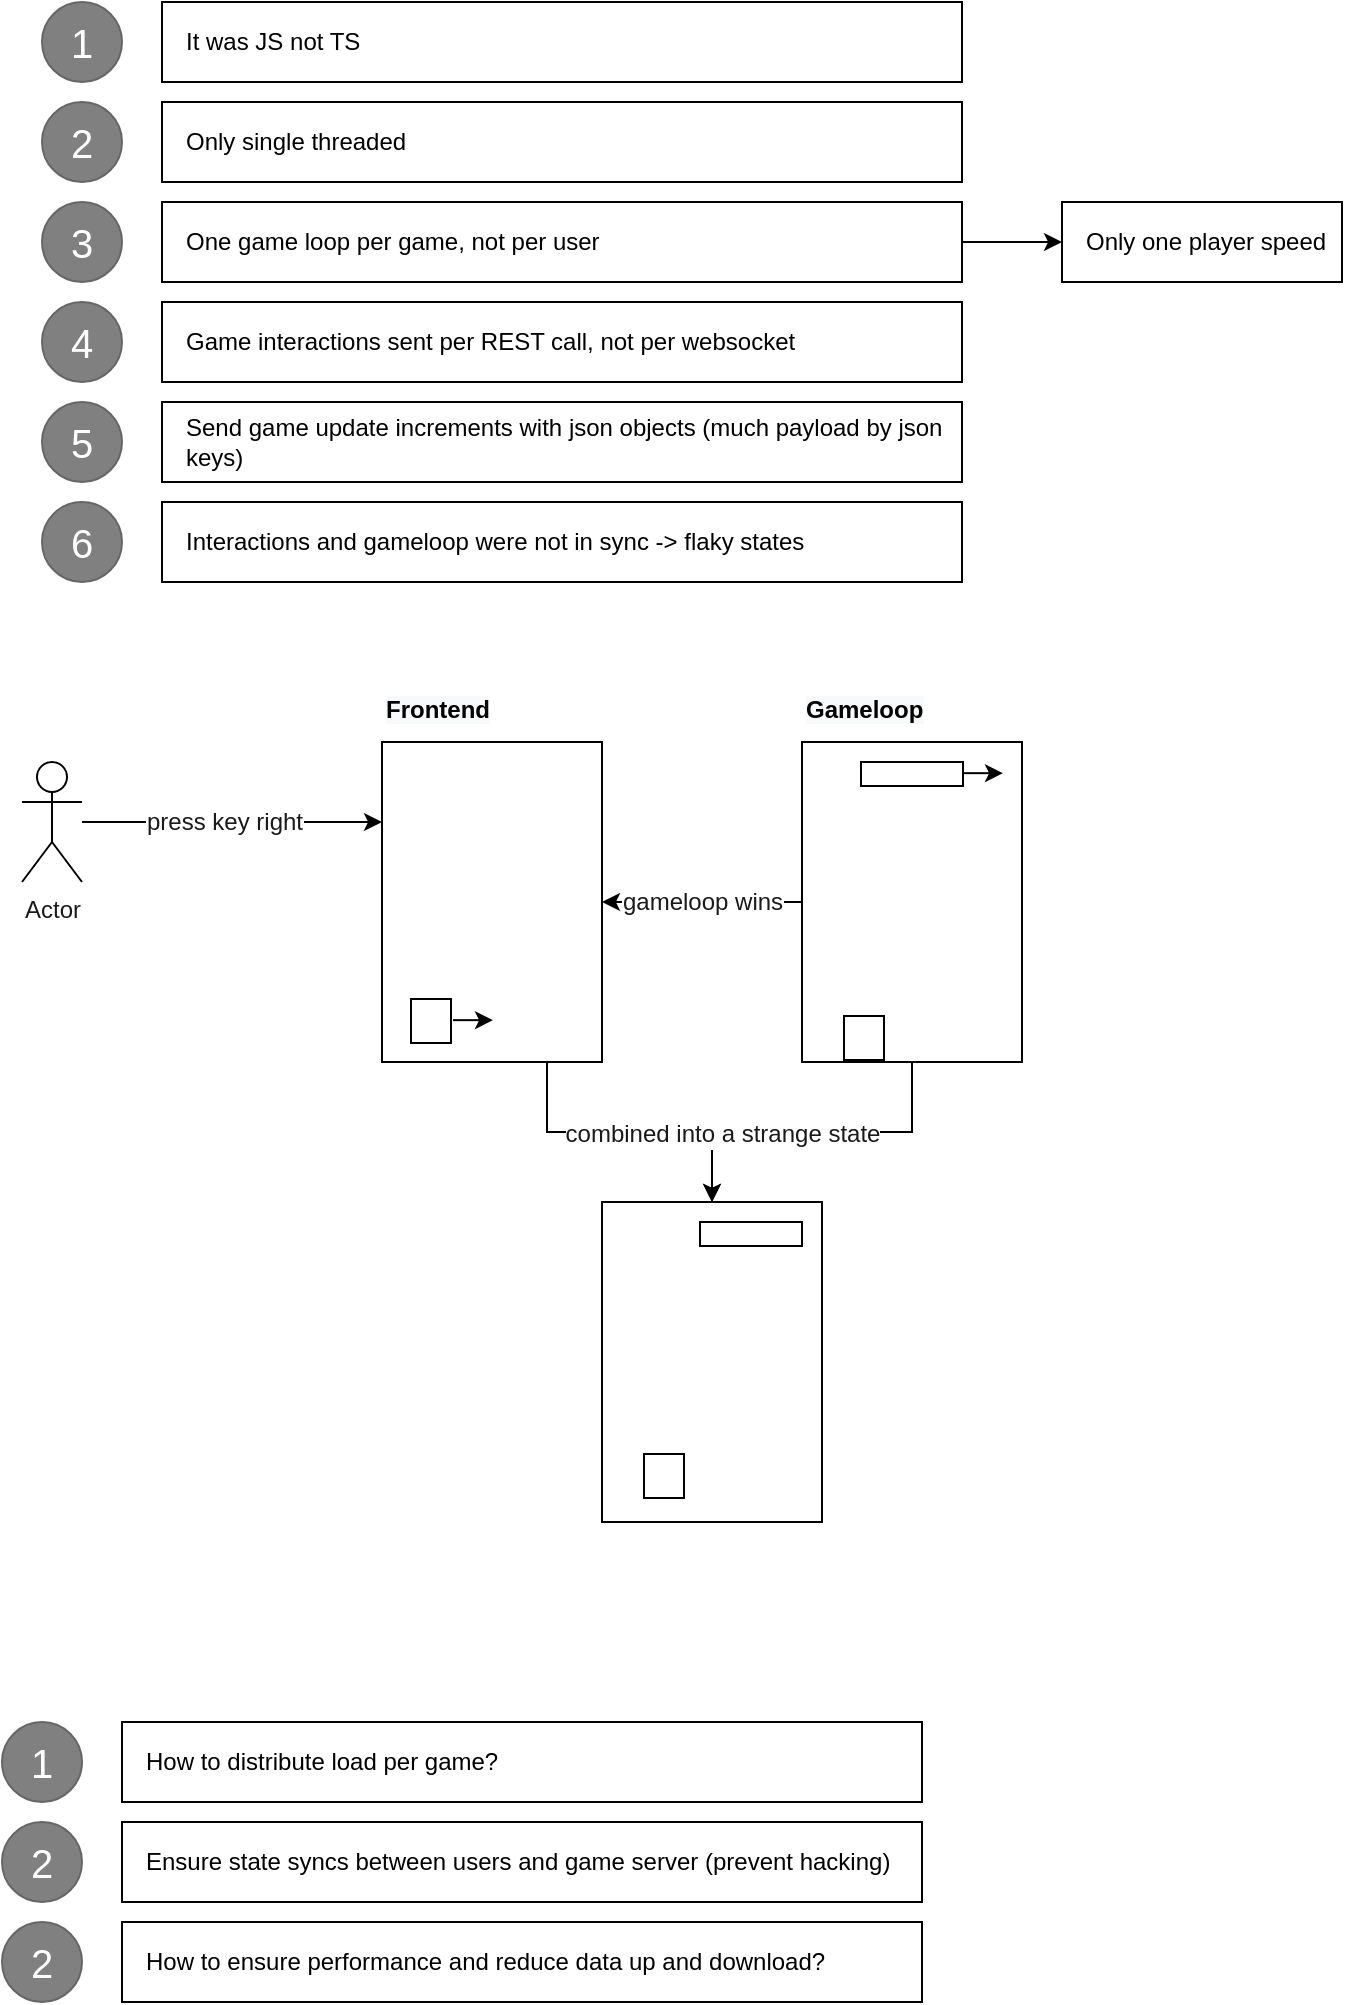 <mxfile version="19.0.3" type="device" pages="5"><diagram id="NpeTYb41_A8kjCpQcieJ" name="V1 vs V2"><mxGraphModel dx="784" dy="763" grid="1" gridSize="10" guides="1" tooltips="1" connect="1" arrows="1" fold="1" page="1" pageScale="1" pageWidth="827" pageHeight="1169" math="0" shadow="0"><root><mxCell id="0"/><mxCell id="1" parent="0"/><mxCell id="0xHOMzueSKZhByUQ3lz6-1" value="It was JS not TS" style="rounded=0;whiteSpace=wrap;html=1;shadow=0;glass=0;labelBackgroundColor=none;sketch=0;align=left;spacingLeft=10;" vertex="1" parent="1"><mxGeometry x="100" y="40" width="400" height="40" as="geometry"/></mxCell><mxCell id="0xHOMzueSKZhByUQ3lz6-2" value="1" style="ellipse;whiteSpace=wrap;html=1;aspect=fixed;shadow=0;glass=0;labelBackgroundColor=none;sketch=0;strokeColor=#666666;fillColor=#808080;fontColor=#FFFFFF;fontSize=20;" vertex="1" parent="1"><mxGeometry x="40" y="40" width="40" height="40" as="geometry"/></mxCell><mxCell id="0xHOMzueSKZhByUQ3lz6-3" value="Only single threaded" style="rounded=0;whiteSpace=wrap;html=1;shadow=0;glass=0;labelBackgroundColor=none;sketch=0;align=left;spacingLeft=10;" vertex="1" parent="1"><mxGeometry x="100" y="90" width="400" height="40" as="geometry"/></mxCell><mxCell id="0xHOMzueSKZhByUQ3lz6-4" value="2" style="ellipse;whiteSpace=wrap;html=1;aspect=fixed;shadow=0;glass=0;labelBackgroundColor=none;sketch=0;strokeColor=#666666;fillColor=#808080;fontColor=#FFFFFF;fontSize=20;" vertex="1" parent="1"><mxGeometry x="40" y="90" width="40" height="40" as="geometry"/></mxCell><mxCell id="0xHOMzueSKZhByUQ3lz6-8" style="edgeStyle=orthogonalEdgeStyle;rounded=0;orthogonalLoop=1;jettySize=auto;html=1;fontSize=12;fontColor=#1A1A1A;startArrow=none;startFill=0;strokeWidth=1;" edge="1" parent="1" source="0xHOMzueSKZhByUQ3lz6-5" target="0xHOMzueSKZhByUQ3lz6-7"><mxGeometry relative="1" as="geometry"/></mxCell><mxCell id="0xHOMzueSKZhByUQ3lz6-5" value="One game loop per game, not per user" style="rounded=0;whiteSpace=wrap;html=1;shadow=0;glass=0;labelBackgroundColor=none;sketch=0;align=left;spacingLeft=10;" vertex="1" parent="1"><mxGeometry x="100" y="140" width="400" height="40" as="geometry"/></mxCell><mxCell id="0xHOMzueSKZhByUQ3lz6-6" value="3" style="ellipse;whiteSpace=wrap;html=1;aspect=fixed;shadow=0;glass=0;labelBackgroundColor=none;sketch=0;strokeColor=#666666;fillColor=#808080;fontColor=#FFFFFF;fontSize=20;" vertex="1" parent="1"><mxGeometry x="40" y="140" width="40" height="40" as="geometry"/></mxCell><mxCell id="0xHOMzueSKZhByUQ3lz6-7" value="Only one player speed" style="rounded=0;whiteSpace=wrap;html=1;shadow=0;glass=0;labelBackgroundColor=none;sketch=0;align=left;spacingLeft=10;" vertex="1" parent="1"><mxGeometry x="550" y="140" width="140" height="40" as="geometry"/></mxCell><mxCell id="0xHOMzueSKZhByUQ3lz6-9" value="Game interactions sent per REST call, not per websocket" style="rounded=0;whiteSpace=wrap;html=1;shadow=0;glass=0;labelBackgroundColor=none;sketch=0;align=left;spacingLeft=10;" vertex="1" parent="1"><mxGeometry x="100" y="190" width="400" height="40" as="geometry"/></mxCell><mxCell id="0xHOMzueSKZhByUQ3lz6-10" value="4" style="ellipse;whiteSpace=wrap;html=1;aspect=fixed;shadow=0;glass=0;labelBackgroundColor=none;sketch=0;strokeColor=#666666;fillColor=#808080;fontColor=#FFFFFF;fontSize=20;" vertex="1" parent="1"><mxGeometry x="40" y="190" width="40" height="40" as="geometry"/></mxCell><mxCell id="0xHOMzueSKZhByUQ3lz6-11" value="Send game update increments with json objects (much payload by json keys)" style="rounded=0;whiteSpace=wrap;html=1;shadow=0;glass=0;labelBackgroundColor=none;sketch=0;align=left;spacingLeft=10;" vertex="1" parent="1"><mxGeometry x="100" y="240" width="400" height="40" as="geometry"/></mxCell><mxCell id="0xHOMzueSKZhByUQ3lz6-12" value="5" style="ellipse;whiteSpace=wrap;html=1;aspect=fixed;shadow=0;glass=0;labelBackgroundColor=none;sketch=0;strokeColor=#666666;fillColor=#808080;fontColor=#FFFFFF;fontSize=20;" vertex="1" parent="1"><mxGeometry x="40" y="240" width="40" height="40" as="geometry"/></mxCell><mxCell id="0xHOMzueSKZhByUQ3lz6-13" value="Interactions and gameloop were not in sync -&amp;gt; flaky states" style="rounded=0;whiteSpace=wrap;html=1;shadow=0;glass=0;labelBackgroundColor=none;sketch=0;align=left;spacingLeft=10;" vertex="1" parent="1"><mxGeometry x="100" y="290" width="400" height="40" as="geometry"/></mxCell><mxCell id="0xHOMzueSKZhByUQ3lz6-14" value="6" style="ellipse;whiteSpace=wrap;html=1;aspect=fixed;shadow=0;glass=0;labelBackgroundColor=none;sketch=0;strokeColor=#666666;fillColor=#808080;fontColor=#FFFFFF;fontSize=20;" vertex="1" parent="1"><mxGeometry x="40" y="290" width="40" height="40" as="geometry"/></mxCell><mxCell id="HJ_rBS-zVOZAsxAygsDu-7" style="edgeStyle=orthogonalEdgeStyle;rounded=0;orthogonalLoop=1;jettySize=auto;html=1;exitX=0.75;exitY=1;exitDx=0;exitDy=0;entryX=0.5;entryY=0;entryDx=0;entryDy=0;fontSize=12;fontColor=#1A1A1A;startArrow=none;startFill=0;strokeWidth=1;" edge="1" parent="1" source="0xHOMzueSKZhByUQ3lz6-15" target="HJ_rBS-zVOZAsxAygsDu-2"><mxGeometry relative="1" as="geometry"/></mxCell><mxCell id="0xHOMzueSKZhByUQ3lz6-15" value="" style="rounded=0;whiteSpace=wrap;html=1;shadow=0;glass=0;labelBackgroundColor=none;sketch=0;align=left;spacingLeft=10;" vertex="1" parent="1"><mxGeometry x="210" y="410" width="110" height="160" as="geometry"/></mxCell><mxCell id="0xHOMzueSKZhByUQ3lz6-18" style="edgeStyle=orthogonalEdgeStyle;rounded=0;orthogonalLoop=1;jettySize=auto;html=1;entryX=0;entryY=0.25;entryDx=0;entryDy=0;fontSize=12;fontColor=#1A1A1A;startArrow=none;startFill=0;strokeWidth=1;" edge="1" parent="1" source="0xHOMzueSKZhByUQ3lz6-16" target="0xHOMzueSKZhByUQ3lz6-15"><mxGeometry relative="1" as="geometry"/></mxCell><mxCell id="0xHOMzueSKZhByUQ3lz6-19" value="press key right" style="edgeLabel;html=1;align=center;verticalAlign=middle;resizable=0;points=[];fontSize=12;fontColor=#1A1A1A;" vertex="1" connectable="0" parent="0xHOMzueSKZhByUQ3lz6-18"><mxGeometry x="0.113" y="3" relative="1" as="geometry"><mxPoint x="-13" y="3" as="offset"/></mxGeometry></mxCell><mxCell id="0xHOMzueSKZhByUQ3lz6-16" value="Actor" style="shape=umlActor;verticalLabelPosition=bottom;verticalAlign=top;html=1;outlineConnect=0;rounded=0;shadow=0;glass=0;labelBackgroundColor=none;sketch=0;fontSize=12;fontColor=#1A1A1A;strokeColor=default;fillColor=default;gradientColor=none;" vertex="1" parent="1"><mxGeometry x="30" y="420" width="30" height="60" as="geometry"/></mxCell><mxCell id="0xHOMzueSKZhByUQ3lz6-17" value="&lt;span style=&quot;color: rgb(0, 0, 0); font-family: Helvetica; font-size: 12px; font-style: normal; font-variant-ligatures: normal; font-variant-caps: normal; letter-spacing: normal; orphans: 2; text-align: left; text-indent: 0px; text-transform: none; widows: 2; word-spacing: 0px; -webkit-text-stroke-width: 0px; background-color: rgb(248, 249, 250); text-decoration-thickness: initial; text-decoration-style: initial; text-decoration-color: initial; float: none; display: inline !important;&quot;&gt;Frontend&lt;/span&gt;" style="text;whiteSpace=wrap;html=1;fontSize=12;fontColor=#1A1A1A;fontStyle=1" vertex="1" parent="1"><mxGeometry x="210" y="380" width="150" height="30" as="geometry"/></mxCell><mxCell id="0xHOMzueSKZhByUQ3lz6-21" value="" style="rounded=0;whiteSpace=wrap;html=1;shadow=0;glass=0;labelBackgroundColor=none;sketch=0;fontSize=12;fontColor=#1A1A1A;strokeColor=default;fillColor=default;gradientColor=none;rotation=90;" vertex="1" parent="1"><mxGeometry x="223.5" y="539.5" width="22" height="20" as="geometry"/></mxCell><mxCell id="0xHOMzueSKZhByUQ3lz6-22" value="" style="endArrow=classic;html=1;rounded=0;fontSize=12;fontColor=#1A1A1A;strokeWidth=1;" edge="1" parent="1"><mxGeometry width="50" height="50" relative="1" as="geometry"><mxPoint x="245.5" y="549.08" as="sourcePoint"/><mxPoint x="265.5" y="549.08" as="targetPoint"/><Array as="points"><mxPoint x="265.5" y="549.08"/></Array></mxGeometry></mxCell><mxCell id="0xHOMzueSKZhByUQ3lz6-31" value="gameloop wins" style="edgeStyle=orthogonalEdgeStyle;rounded=0;orthogonalLoop=1;jettySize=auto;html=1;entryX=1;entryY=0.5;entryDx=0;entryDy=0;fontSize=12;fontColor=#1A1A1A;startArrow=none;startFill=0;strokeWidth=1;" edge="1" parent="1" source="0xHOMzueSKZhByUQ3lz6-23" target="0xHOMzueSKZhByUQ3lz6-15"><mxGeometry relative="1" as="geometry"><mxPoint as="offset"/></mxGeometry></mxCell><mxCell id="HJ_rBS-zVOZAsxAygsDu-8" style="edgeStyle=orthogonalEdgeStyle;rounded=0;orthogonalLoop=1;jettySize=auto;html=1;exitX=0.5;exitY=1;exitDx=0;exitDy=0;entryX=0.5;entryY=0;entryDx=0;entryDy=0;fontSize=12;fontColor=#1A1A1A;startArrow=none;startFill=0;strokeWidth=1;" edge="1" parent="1" source="0xHOMzueSKZhByUQ3lz6-23" target="HJ_rBS-zVOZAsxAygsDu-2"><mxGeometry relative="1" as="geometry"/></mxCell><mxCell id="HJ_rBS-zVOZAsxAygsDu-9" value="combined into a strange state" style="edgeLabel;html=1;align=center;verticalAlign=middle;resizable=0;points=[];fontSize=12;fontColor=#1A1A1A;" vertex="1" connectable="0" parent="HJ_rBS-zVOZAsxAygsDu-8"><mxGeometry x="0.594" y="-1" relative="1" as="geometry"><mxPoint x="6" as="offset"/></mxGeometry></mxCell><mxCell id="0xHOMzueSKZhByUQ3lz6-23" value="" style="rounded=0;whiteSpace=wrap;html=1;shadow=0;glass=0;labelBackgroundColor=none;sketch=0;align=left;spacingLeft=10;" vertex="1" parent="1"><mxGeometry x="420" y="410" width="110" height="160" as="geometry"/></mxCell><mxCell id="0xHOMzueSKZhByUQ3lz6-24" value="&lt;span style=&quot;color: rgb(0, 0, 0); font-family: Helvetica; font-size: 12px; font-style: normal; font-variant-ligatures: normal; font-variant-caps: normal; letter-spacing: normal; orphans: 2; text-align: left; text-indent: 0px; text-transform: none; widows: 2; word-spacing: 0px; -webkit-text-stroke-width: 0px; background-color: rgb(248, 249, 250); text-decoration-thickness: initial; text-decoration-style: initial; text-decoration-color: initial; float: none; display: inline !important;&quot;&gt;Gameloop&lt;/span&gt;" style="text;whiteSpace=wrap;html=1;fontSize=12;fontColor=#1A1A1A;fontStyle=1" vertex="1" parent="1"><mxGeometry x="420" y="380" width="150" height="30" as="geometry"/></mxCell><mxCell id="0xHOMzueSKZhByUQ3lz6-27" value="" style="endArrow=classic;html=1;rounded=0;fontSize=12;fontColor=#1A1A1A;strokeWidth=1;" edge="1" parent="1"><mxGeometry width="50" height="50" relative="1" as="geometry"><mxPoint x="500.5" y="425.58" as="sourcePoint"/><mxPoint x="520.5" y="425.58" as="targetPoint"/><Array as="points"><mxPoint x="520.5" y="425.58"/></Array></mxGeometry></mxCell><mxCell id="0xHOMzueSKZhByUQ3lz6-28" value="" style="rounded=0;whiteSpace=wrap;html=1;shadow=0;glass=0;labelBackgroundColor=none;sketch=0;fontSize=12;fontColor=#1A1A1A;strokeColor=default;fillColor=default;gradientColor=none;" vertex="1" parent="1"><mxGeometry x="449.5" y="420" width="51" height="12" as="geometry"/></mxCell><mxCell id="0xHOMzueSKZhByUQ3lz6-30" value="" style="rounded=0;whiteSpace=wrap;html=1;shadow=0;glass=0;labelBackgroundColor=none;sketch=0;fontSize=12;fontColor=#1A1A1A;strokeColor=default;fillColor=default;gradientColor=none;rotation=90;" vertex="1" parent="1"><mxGeometry x="440" y="548" width="22" height="20" as="geometry"/></mxCell><mxCell id="HJ_rBS-zVOZAsxAygsDu-2" value="" style="rounded=0;whiteSpace=wrap;html=1;shadow=0;glass=0;labelBackgroundColor=none;sketch=0;align=left;spacingLeft=10;" vertex="1" parent="1"><mxGeometry x="320" y="640" width="110" height="160" as="geometry"/></mxCell><mxCell id="HJ_rBS-zVOZAsxAygsDu-5" value="" style="rounded=0;whiteSpace=wrap;html=1;shadow=0;glass=0;labelBackgroundColor=none;sketch=0;fontSize=12;fontColor=#1A1A1A;strokeColor=default;fillColor=default;gradientColor=none;" vertex="1" parent="1"><mxGeometry x="369" y="650" width="51" height="12" as="geometry"/></mxCell><mxCell id="HJ_rBS-zVOZAsxAygsDu-6" value="" style="rounded=0;whiteSpace=wrap;html=1;shadow=0;glass=0;labelBackgroundColor=none;sketch=0;fontSize=12;fontColor=#1A1A1A;strokeColor=default;fillColor=default;gradientColor=none;rotation=90;" vertex="1" parent="1"><mxGeometry x="340" y="767" width="22" height="20" as="geometry"/></mxCell><mxCell id="AXQ-4HiHTlkDTpFKjECG-1" value="How to distribute load per game?" style="rounded=0;whiteSpace=wrap;html=1;shadow=0;glass=0;labelBackgroundColor=none;sketch=0;align=left;spacingLeft=10;" vertex="1" parent="1"><mxGeometry x="80" y="900" width="400" height="40" as="geometry"/></mxCell><mxCell id="AXQ-4HiHTlkDTpFKjECG-2" value="Ensure state syncs between users and game server (prevent hacking)" style="rounded=0;whiteSpace=wrap;html=1;shadow=0;glass=0;labelBackgroundColor=none;sketch=0;align=left;spacingLeft=10;" vertex="1" parent="1"><mxGeometry x="80" y="950" width="400" height="40" as="geometry"/></mxCell><mxCell id="AXQ-4HiHTlkDTpFKjECG-3" value="1" style="ellipse;whiteSpace=wrap;html=1;aspect=fixed;shadow=0;glass=0;labelBackgroundColor=none;sketch=0;strokeColor=#666666;fillColor=#808080;fontColor=#FFFFFF;fontSize=20;" vertex="1" parent="1"><mxGeometry x="20" y="900" width="40" height="40" as="geometry"/></mxCell><mxCell id="AXQ-4HiHTlkDTpFKjECG-4" value="2" style="ellipse;whiteSpace=wrap;html=1;aspect=fixed;shadow=0;glass=0;labelBackgroundColor=none;sketch=0;strokeColor=#666666;fillColor=#808080;fontColor=#FFFFFF;fontSize=20;" vertex="1" parent="1"><mxGeometry x="20" y="950" width="40" height="40" as="geometry"/></mxCell><mxCell id="AXQ-4HiHTlkDTpFKjECG-5" value="How to ensure performance and reduce data up and download?" style="rounded=0;whiteSpace=wrap;html=1;shadow=0;glass=0;labelBackgroundColor=none;sketch=0;align=left;spacingLeft=10;" vertex="1" parent="1"><mxGeometry x="80" y="1000" width="400" height="40" as="geometry"/></mxCell><mxCell id="AXQ-4HiHTlkDTpFKjECG-6" value="2" style="ellipse;whiteSpace=wrap;html=1;aspect=fixed;shadow=0;glass=0;labelBackgroundColor=none;sketch=0;strokeColor=#666666;fillColor=#808080;fontColor=#FFFFFF;fontSize=20;" vertex="1" parent="1"><mxGeometry x="20" y="1000" width="40" height="40" as="geometry"/></mxCell></root></mxGraphModel></diagram><diagram id="aHryOfR11DFQSAXuizdD" name="Basic architecture"><mxGraphModel dx="1964" dy="1106" grid="1" gridSize="10" guides="1" tooltips="1" connect="1" arrows="1" fold="1" page="1" pageScale="1" pageWidth="827" pageHeight="1169" math="0" shadow="0"><root><mxCell id="0"/><mxCell id="1" parent="0"/><mxCell id="y20c8b6NEXgT512AeqMi-25" value="" style="rounded=0;whiteSpace=wrap;html=1;fillColor=#FFCCCC;strokeColor=#1A1A1A;" vertex="1" parent="1"><mxGeometry x="50" y="361.5" width="360" height="278.5" as="geometry"/></mxCell><mxCell id="y20c8b6NEXgT512AeqMi-6" style="edgeStyle=orthogonalEdgeStyle;rounded=0;orthogonalLoop=1;jettySize=auto;html=1;entryX=0.5;entryY=0;entryDx=0;entryDy=0;" edge="1" parent="1" source="ElBY81pICkBnDnxZB9TE-1" target="y20c8b6NEXgT512AeqMi-3"><mxGeometry relative="1" as="geometry"/></mxCell><mxCell id="y20c8b6NEXgT512AeqMi-43" style="edgeStyle=orthogonalEdgeStyle;rounded=0;orthogonalLoop=1;jettySize=auto;html=1;entryX=0;entryY=0;entryDx=0;entryDy=72.5;entryPerimeter=0;" edge="1" parent="1" source="ElBY81pICkBnDnxZB9TE-1" target="ElBY81pICkBnDnxZB9TE-5"><mxGeometry relative="1" as="geometry"/></mxCell><mxCell id="ElBY81pICkBnDnxZB9TE-1" value="server" style="rounded=0;whiteSpace=wrap;html=1;" vertex="1" parent="1"><mxGeometry x="90" y="380" width="120" height="60" as="geometry"/></mxCell><mxCell id="ElBY81pICkBnDnxZB9TE-2" value="" style="rounded=0;whiteSpace=wrap;html=1;fillColor=#CCE5FF;strokeColor=default;gradientColor=none;" vertex="1" parent="1"><mxGeometry x="50" y="60" width="200" height="230" as="geometry"/></mxCell><mxCell id="ElBY81pICkBnDnxZB9TE-5" value="" style="shape=cylinder3;whiteSpace=wrap;html=1;boundedLbl=1;backgroundOutline=1;size=15;fillColor=#ffe6cc;strokeColor=#d79b00;" vertex="1" parent="1"><mxGeometry x="250" y="370" width="150" height="260" as="geometry"/></mxCell><mxCell id="ElBY81pICkBnDnxZB9TE-23" value="Tutorial" style="rounded=0;whiteSpace=wrap;html=1;" vertex="1" parent="1"><mxGeometry x="90" y="75" width="120" height="30" as="geometry"/></mxCell><mxCell id="ElBY81pICkBnDnxZB9TE-25" value="Laboratory" style="rounded=0;whiteSpace=wrap;html=1;" vertex="1" parent="1"><mxGeometry x="90" y="105" width="120" height="30" as="geometry"/></mxCell><mxCell id="ElBY81pICkBnDnxZB9TE-26" value="Versions" style="rounded=0;whiteSpace=wrap;html=1;" vertex="1" parent="1"><mxGeometry x="90" y="165" width="120" height="30" as="geometry"/></mxCell><mxCell id="ElBY81pICkBnDnxZB9TE-27" value="Settings &amp;amp; History" style="rounded=0;whiteSpace=wrap;html=1;" vertex="1" parent="1"><mxGeometry x="90" y="135" width="120" height="30" as="geometry"/></mxCell><mxCell id="y20c8b6NEXgT512AeqMi-36" style="edgeStyle=orthogonalEdgeStyle;rounded=0;orthogonalLoop=1;jettySize=auto;html=1;exitX=0.5;exitY=1;exitDx=0;exitDy=0;entryX=0.5;entryY=0;entryDx=0;entryDy=0;" edge="1" parent="1" source="ElBY81pICkBnDnxZB9TE-28" target="ElBY81pICkBnDnxZB9TE-29"><mxGeometry relative="1" as="geometry"/></mxCell><mxCell id="ElBY81pICkBnDnxZB9TE-28" value="Multiplayer" style="rounded=0;whiteSpace=wrap;html=1;" vertex="1" parent="1"><mxGeometry x="90" y="195" width="120" height="30" as="geometry"/></mxCell><mxCell id="fZW-8zz5QMbKrz8XXqa9-1" style="edgeStyle=orthogonalEdgeStyle;rounded=0;orthogonalLoop=1;jettySize=auto;html=1;entryX=0.5;entryY=0;entryDx=0;entryDy=0;dashed=1;strokeWidth=2;" edge="1" parent="1" source="ElBY81pICkBnDnxZB9TE-29" target="ElBY81pICkBnDnxZB9TE-1"><mxGeometry relative="1" as="geometry"/></mxCell><mxCell id="ElBY81pICkBnDnxZB9TE-29" value="battlefield = room" style="rounded=0;whiteSpace=wrap;html=1;" vertex="1" parent="1"><mxGeometry x="90" y="250" width="120" height="30" as="geometry"/></mxCell><mxCell id="y20c8b6NEXgT512AeqMi-11" style="edgeStyle=orthogonalEdgeStyle;rounded=0;orthogonalLoop=1;jettySize=auto;html=1;entryX=0.5;entryY=0;entryDx=0;entryDy=0;" edge="1" parent="1" source="y20c8b6NEXgT512AeqMi-3" target="y20c8b6NEXgT512AeqMi-8"><mxGeometry relative="1" as="geometry"/></mxCell><mxCell id="y20c8b6NEXgT512AeqMi-3" value="RoomHandler" style="rounded=0;whiteSpace=wrap;html=1;" vertex="1" parent="1"><mxGeometry x="90" y="470" width="120" height="60" as="geometry"/></mxCell><mxCell id="y20c8b6NEXgT512AeqMi-39" style="edgeStyle=orthogonalEdgeStyle;rounded=0;orthogonalLoop=1;jettySize=auto;html=1;entryX=0;entryY=0.5;entryDx=0;entryDy=0;dashed=1;strokeWidth=2;" edge="1" parent="1" source="y20c8b6NEXgT512AeqMi-8" target="ElBY81pICkBnDnxZB9TE-29"><mxGeometry relative="1" as="geometry"><Array as="points"><mxPoint x="20" y="583"/><mxPoint x="20" y="265"/></Array></mxGeometry></mxCell><mxCell id="y20c8b6NEXgT512AeqMi-8" value="websocket handling" style="shape=step;perimeter=stepPerimeter;whiteSpace=wrap;html=1;fixedSize=1;sketch=0;" vertex="1" parent="1"><mxGeometry x="65" y="560" width="170" height="45" as="geometry"/></mxCell><mxCell id="y20c8b6NEXgT512AeqMi-16" value="Room" style="shape=hexagon;perimeter=hexagonPerimeter2;whiteSpace=wrap;html=1;fixedSize=1;sketch=0;" vertex="1" parent="1"><mxGeometry x="265" y="480" width="120" height="30" as="geometry"/></mxCell><mxCell id="y20c8b6NEXgT512AeqMi-19" value="Match" style="shape=hexagon;perimeter=hexagonPerimeter2;whiteSpace=wrap;html=1;fixedSize=1;sketch=0;" vertex="1" parent="1"><mxGeometry x="265" y="510" width="120" height="30" as="geometry"/></mxCell><mxCell id="y20c8b6NEXgT512AeqMi-20" value="User" style="shape=hexagon;perimeter=hexagonPerimeter2;whiteSpace=wrap;html=1;fixedSize=1;sketch=0;" vertex="1" parent="1"><mxGeometry x="265" y="420" width="120" height="30" as="geometry"/></mxCell><mxCell id="y20c8b6NEXgT512AeqMi-21" value="UserKeyMap" style="shape=hexagon;perimeter=hexagonPerimeter2;whiteSpace=wrap;html=1;fixedSize=1;sketch=0;" vertex="1" parent="1"><mxGeometry x="265" y="450" width="120" height="30" as="geometry"/></mxCell><mxCell id="y20c8b6NEXgT512AeqMi-26" value="&lt;span style=&quot;color: rgb(0, 0, 0); font-family: Helvetica; font-size: 12px; font-style: normal; font-variant-ligatures: normal; font-variant-caps: normal; letter-spacing: normal; orphans: 2; text-align: center; text-indent: 0px; text-transform: none; widows: 2; word-spacing: 0px; -webkit-text-stroke-width: 0px; background-color: rgb(248, 249, 250); text-decoration-thickness: initial; text-decoration-style: initial; text-decoration-color: initial; float: none; display: inline !important;&quot;&gt;UI (basic vue UI)&lt;/span&gt;" style="text;whiteSpace=wrap;html=1;fontStyle=1" vertex="1" parent="1"><mxGeometry x="50" y="20" width="140" height="30" as="geometry"/></mxCell><mxCell id="y20c8b6NEXgT512AeqMi-27" value="&lt;span style=&quot;color: rgb(0, 0, 0); font-family: Helvetica; font-size: 12px; font-style: normal; font-variant-ligatures: normal; font-variant-caps: normal; letter-spacing: normal; orphans: 2; text-align: center; text-indent: 0px; text-transform: none; widows: 2; word-spacing: 0px; -webkit-text-stroke-width: 0px; background-color: rgb(248, 249, 250); text-decoration-thickness: initial; text-decoration-style: initial; text-decoration-color: initial; float: none; display: inline !important;&quot;&gt;Server&lt;/span&gt;" style="text;whiteSpace=wrap;html=1;fontStyle=1" vertex="1" parent="1"><mxGeometry x="50" y="331.5" width="30" height="30" as="geometry"/></mxCell><mxCell id="y20c8b6NEXgT512AeqMi-31" value="Textual description of the game" style="rounded=0;whiteSpace=wrap;html=1;sketch=1;glass=0;shadow=0;fillColor=#f5f5f5;fontColor=#333333;strokeColor=#666666;align=left;spacingLeft=10;" vertex="1" parent="1"><mxGeometry x="270" y="75" width="420" height="30" as="geometry"/></mxCell><mxCell id="y20c8b6NEXgT512AeqMi-32" value="Fully customisable user controls" style="rounded=0;whiteSpace=wrap;html=1;sketch=1;glass=0;shadow=0;fillColor=#f5f5f5;fontColor=#333333;strokeColor=#666666;align=left;spacingLeft=10;" vertex="1" parent="1"><mxGeometry x="270" y="105" width="420" height="30" as="geometry"/></mxCell><mxCell id="y20c8b6NEXgT512AeqMi-33" value="User name and class configuration" style="rounded=0;whiteSpace=wrap;html=1;sketch=1;glass=0;shadow=0;fillColor=#f5f5f5;fontColor=#333333;strokeColor=#666666;align=left;spacingLeft=10;" vertex="1" parent="1"><mxGeometry x="270" y="135" width="420" height="30" as="geometry"/></mxCell><mxCell id="y20c8b6NEXgT512AeqMi-34" value="Simple UI with changelog" style="rounded=0;whiteSpace=wrap;html=1;sketch=1;glass=0;shadow=0;fillColor=#f5f5f5;fontColor=#333333;strokeColor=#666666;align=left;spacingLeft=10;" vertex="1" parent="1"><mxGeometry x="270" y="165" width="420" height="30" as="geometry"/></mxCell><mxCell id="y20c8b6NEXgT512AeqMi-37" value="Battlefield overview" style="rounded=0;whiteSpace=wrap;html=1;sketch=1;glass=0;shadow=0;fillColor=#f5f5f5;fontColor=#333333;strokeColor=#666666;align=left;spacingLeft=10;" vertex="1" parent="1"><mxGeometry x="270" y="195" width="420" height="30" as="geometry"/></mxCell><mxCell id="y20c8b6NEXgT512AeqMi-38" value="Battelfield = Room (backend) -&amp;gt; user registration and chat for a game" style="rounded=0;whiteSpace=wrap;html=1;sketch=1;glass=0;shadow=0;fillColor=#f5f5f5;fontColor=#333333;strokeColor=#666666;align=left;spacingLeft=10;" vertex="1" parent="1"><mxGeometry x="270" y="250" width="420" height="30" as="geometry"/></mxCell><mxCell id="y20c8b6NEXgT512AeqMi-41" value="available &lt;b&gt;room management&lt;/b&gt; in database (&lt;b&gt;creation, listing, ...)&lt;/b&gt;" style="rounded=0;whiteSpace=wrap;html=1;sketch=1;glass=0;shadow=0;fillColor=#f5f5f5;fontColor=#333333;strokeColor=#666666;align=left;spacingLeft=10;" vertex="1" parent="1"><mxGeometry x="440" y="360" width="420" height="30" as="geometry"/></mxCell><mxCell id="y20c8b6NEXgT512AeqMi-42" value="&lt;span style=&quot;color: rgb(0, 0, 0); font-family: Helvetica; font-size: 12px; font-style: normal; font-variant-ligatures: normal; font-variant-caps: normal; letter-spacing: normal; orphans: 2; text-indent: 0px; text-transform: none; widows: 2; word-spacing: 0px; -webkit-text-stroke-width: 0px; text-decoration-thickness: initial; text-decoration-style: initial; text-decoration-color: initial; float: none; display: inline !important;&quot;&gt;sqlite&lt;/span&gt;" style="text;whiteSpace=wrap;html=1;labelBackgroundColor=none;fontStyle=1;align=center;" vertex="1" parent="1"><mxGeometry x="290" y="370" width="70" height="30" as="geometry"/></mxCell><mxCell id="y20c8b6NEXgT512AeqMi-44" value="&lt;b&gt;user&lt;/b&gt; configuration handling (&lt;b&gt;key map, class, name, ...&lt;/b&gt;)" style="rounded=0;whiteSpace=wrap;html=1;sketch=1;glass=0;shadow=0;fillColor=#f5f5f5;fontColor=#333333;strokeColor=#666666;align=left;spacingLeft=10;" vertex="1" parent="1"><mxGeometry x="440" y="400" width="420" height="30" as="geometry"/></mxCell><mxCell id="y20c8b6NEXgT512AeqMi-45" value="&lt;span style=&quot;font-weight: normal;&quot;&gt;websocket and user handling for rooms&lt;/span&gt;" style="rounded=0;whiteSpace=wrap;html=1;sketch=1;glass=0;shadow=0;fillColor=#f5f5f5;fontColor=#333333;strokeColor=#666666;align=left;spacingLeft=10;fontStyle=1" vertex="1" parent="1"><mxGeometry x="440" y="440" width="420" height="30" as="geometry"/></mxCell><mxCell id="fZW-8zz5QMbKrz8XXqa9-14" style="edgeStyle=orthogonalEdgeStyle;rounded=0;orthogonalLoop=1;jettySize=auto;html=1;" edge="1" parent="1" source="fZW-8zz5QMbKrz8XXqa9-3" target="ElBY81pICkBnDnxZB9TE-2"><mxGeometry relative="1" as="geometry"><Array as="points"><mxPoint x="-50" y="345"/><mxPoint x="-50" y="175"/></Array></mxGeometry></mxCell><mxCell id="fZW-8zz5QMbKrz8XXqa9-15" style="edgeStyle=orthogonalEdgeStyle;rounded=0;orthogonalLoop=1;jettySize=auto;html=1;exitX=1;exitY=0.5;exitDx=0;exitDy=0;" edge="1" parent="1" source="fZW-8zz5QMbKrz8XXqa9-3" target="y20c8b6NEXgT512AeqMi-25"><mxGeometry relative="1" as="geometry"><Array as="points"><mxPoint x="-50" y="345"/><mxPoint x="-50" y="501"/></Array></mxGeometry></mxCell><mxCell id="fZW-8zz5QMbKrz8XXqa9-3" value="" style="rounded=0;whiteSpace=wrap;html=1;fillColor=#d5e8d4;strokeColor=#82b366;" vertex="1" parent="1"><mxGeometry x="-240" y="237.88" width="150" height="214.25" as="geometry"/></mxCell><mxCell id="fZW-8zz5QMbKrz8XXqa9-7" value="Shared library" style="text;html=1;strokeColor=none;fillColor=none;align=left;verticalAlign=middle;whiteSpace=wrap;rounded=0;shadow=0;glass=0;labelBackgroundColor=none;sketch=1;fontStyle=1" vertex="1" parent="1"><mxGeometry x="-240" y="207.88" width="130" height="30" as="geometry"/></mxCell><mxCell id="fZW-8zz5QMbKrz8XXqa9-8" value="enums" style="rounded=0;whiteSpace=wrap;html=1;" vertex="1" parent="1"><mxGeometry x="-230" y="252.13" width="120" height="30" as="geometry"/></mxCell><mxCell id="fZW-8zz5QMbKrz8XXqa9-9" value="game helper" style="rounded=0;whiteSpace=wrap;html=1;" vertex="1" parent="1"><mxGeometry x="-230" y="282.13" width="120" height="30" as="geometry"/></mxCell><mxCell id="fZW-8zz5QMbKrz8XXqa9-10" value="game user" style="rounded=0;whiteSpace=wrap;html=1;" vertex="1" parent="1"><mxGeometry x="-230" y="312.13" width="120" height="30" as="geometry"/></mxCell><mxCell id="fZW-8zz5QMbKrz8XXqa9-11" value="message handler" style="rounded=0;whiteSpace=wrap;html=1;" vertex="1" parent="1"><mxGeometry x="-230" y="342.13" width="120" height="30" as="geometry"/></mxCell><mxCell id="fZW-8zz5QMbKrz8XXqa9-12" value="map helper" style="rounded=0;whiteSpace=wrap;html=1;" vertex="1" parent="1"><mxGeometry x="-230" y="372.13" width="120" height="30" as="geometry"/></mxCell><mxCell id="fZW-8zz5QMbKrz8XXqa9-13" value="key maps" style="rounded=0;whiteSpace=wrap;html=1;" vertex="1" parent="1"><mxGeometry x="-230" y="402.13" width="120" height="30" as="geometry"/></mxCell></root></mxGraphModel></diagram><diagram id="69zK4oCVh-9JcDoz03ul" name="1. Distribute load"><mxGraphModel dx="948" dy="922" grid="1" gridSize="10" guides="1" tooltips="1" connect="1" arrows="1" fold="1" page="1" pageScale="1" pageWidth="827" pageHeight="1169" math="0" shadow="0"><root><mxCell id="0"/><mxCell id="1" parent="0"/><mxCell id="rI7awlH-AJsDTcfB_xhF-1" value="" style="rounded=0;whiteSpace=wrap;html=1;fillColor=#FFCCCC;strokeColor=#1A1A1A;" vertex="1" parent="1"><mxGeometry x="191" y="350" width="219" height="220" as="geometry"/></mxCell><mxCell id="mJVAnwrxJqJR6WNguTpZ-3" style="edgeStyle=orthogonalEdgeStyle;rounded=0;orthogonalLoop=1;jettySize=auto;html=1;fontSize=12;fontColor=#1A1A1A;strokeWidth=1;dashed=1;" edge="1" parent="1" source="rI7awlH-AJsDTcfB_xhF-2" target="mJVAnwrxJqJR6WNguTpZ-1"><mxGeometry relative="1" as="geometry"/></mxCell><mxCell id="rI7awlH-AJsDTcfB_xhF-2" value="" style="rounded=0;whiteSpace=wrap;html=1;fillColor=#CCE5FF;strokeColor=default;gradientColor=none;" vertex="1" parent="1"><mxGeometry x="191" y="170" width="200" height="80" as="geometry"/></mxCell><mxCell id="rI7awlH-AJsDTcfB_xhF-3" value="&lt;span style=&quot;color: rgb(0, 0, 0); font-family: Helvetica; font-size: 12px; font-style: normal; font-variant-ligatures: normal; font-variant-caps: normal; letter-spacing: normal; orphans: 2; text-align: center; text-indent: 0px; text-transform: none; widows: 2; word-spacing: 0px; -webkit-text-stroke-width: 0px; background-color: rgb(248, 249, 250); text-decoration-thickness: initial; text-decoration-style: initial; text-decoration-color: initial; float: none; display: inline !important;&quot;&gt;UI (basic vue UI)&lt;/span&gt;" style="text;whiteSpace=wrap;html=1;fontStyle=1" vertex="1" parent="1"><mxGeometry x="191" y="130" width="140" height="30" as="geometry"/></mxCell><mxCell id="rI7awlH-AJsDTcfB_xhF-4" value="&lt;span style=&quot;color: rgb(0, 0, 0); font-family: Helvetica; font-size: 12px; font-style: normal; font-variant-ligatures: normal; font-variant-caps: normal; letter-spacing: normal; orphans: 2; text-align: center; text-indent: 0px; text-transform: none; widows: 2; word-spacing: 0px; -webkit-text-stroke-width: 0px; background-color: rgb(248, 249, 250); text-decoration-thickness: initial; text-decoration-style: initial; text-decoration-color: initial; float: none; display: inline !important;&quot;&gt;Server&lt;/span&gt;" style="text;whiteSpace=wrap;html=1;fontStyle=1" vertex="1" parent="1"><mxGeometry x="191" y="320" width="30" height="30" as="geometry"/></mxCell><mxCell id="UmjHA4u_N0fnUwJDRydE-3" style="edgeStyle=orthogonalEdgeStyle;rounded=0;orthogonalLoop=1;jettySize=auto;html=1;entryX=0.5;entryY=0;entryDx=0;entryDy=0;fontSize=12;fontColor=#1A1A1A;strokeWidth=1;" edge="1" parent="1" source="vajyYLSSOXmTf9BFebvB-1" target="UmjHA4u_N0fnUwJDRydE-2"><mxGeometry relative="1" as="geometry"/></mxCell><mxCell id="UmjHA4u_N0fnUwJDRydE-32" value="registration" style="edgeLabel;html=1;align=center;verticalAlign=middle;resizable=0;points=[];fontSize=12;fontColor=#1A1A1A;" vertex="1" connectable="0" parent="UmjHA4u_N0fnUwJDRydE-3"><mxGeometry x="0.177" y="3" relative="1" as="geometry"><mxPoint as="offset"/></mxGeometry></mxCell><mxCell id="vajyYLSSOXmTf9BFebvB-1" value="Room 1" style="rounded=0;whiteSpace=wrap;html=1;shadow=0;glass=0;labelBackgroundColor=none;sketch=0;fontSize=12;fontColor=#1A1A1A;strokeColor=#1A1A1A;fillColor=#FFFFFF;gradientColor=none;" vertex="1" parent="1"><mxGeometry x="221" y="190" width="120" height="40" as="geometry"/></mxCell><mxCell id="vajyYLSSOXmTf9BFebvB-2" style="edgeStyle=orthogonalEdgeStyle;rounded=0;orthogonalLoop=1;jettySize=auto;html=1;entryX=0;entryY=0.5;entryDx=0;entryDy=0;fontSize=15;fontColor=#1A1A1A;strokeWidth=1;" edge="1" parent="1" target="vajyYLSSOXmTf9BFebvB-1"><mxGeometry relative="1" as="geometry"><mxPoint x="101" y="210" as="sourcePoint"/></mxGeometry></mxCell><mxCell id="vajyYLSSOXmTf9BFebvB-4" value="join" style="edgeLabel;html=1;align=center;verticalAlign=middle;resizable=0;points=[];fontSize=12;fontColor=#1A1A1A;labelBackgroundColor=#FFFFFF;" vertex="1" connectable="0" parent="vajyYLSSOXmTf9BFebvB-2"><mxGeometry x="0.274" relative="1" as="geometry"><mxPoint x="-17" y="5" as="offset"/></mxGeometry></mxCell><mxCell id="UmjHA4u_N0fnUwJDRydE-39" style="edgeStyle=orthogonalEdgeStyle;rounded=0;orthogonalLoop=1;jettySize=auto;html=1;entryX=0;entryY=0.5;entryDx=0;entryDy=0;fontSize=12;fontColor=#1A1A1A;strokeWidth=1;" edge="1" parent="1" source="UmjHA4u_N0fnUwJDRydE-2" target="UmjHA4u_N0fnUwJDRydE-35"><mxGeometry relative="1" as="geometry"/></mxCell><mxCell id="UmjHA4u_N0fnUwJDRydE-40" value="spawn new process" style="edgeLabel;html=1;align=center;verticalAlign=middle;resizable=0;points=[];fontSize=12;fontColor=#1A1A1A;" vertex="1" connectable="0" parent="UmjHA4u_N0fnUwJDRydE-39"><mxGeometry x="-0.11" y="-2" relative="1" as="geometry"><mxPoint x="42" y="-2" as="offset"/></mxGeometry></mxCell><mxCell id="mJVAnwrxJqJR6WNguTpZ-9" style="edgeStyle=orthogonalEdgeStyle;rounded=0;orthogonalLoop=1;jettySize=auto;html=1;exitX=0.25;exitY=1;exitDx=0;exitDy=0;entryX=0;entryY=0.5;entryDx=0;entryDy=0;dashed=1;fontSize=12;fontColor=#1A1A1A;startArrow=none;startFill=0;strokeWidth=1;" edge="1" parent="1" source="UmjHA4u_N0fnUwJDRydE-2" target="mJVAnwrxJqJR6WNguTpZ-5"><mxGeometry relative="1" as="geometry"/></mxCell><mxCell id="mJVAnwrxJqJR6WNguTpZ-11" style="edgeStyle=orthogonalEdgeStyle;rounded=0;orthogonalLoop=1;jettySize=auto;html=1;exitX=0.25;exitY=1;exitDx=0;exitDy=0;entryX=0;entryY=0.5;entryDx=0;entryDy=0;dashed=1;fontSize=12;fontColor=#1A1A1A;startArrow=none;startFill=0;strokeWidth=1;" edge="1" parent="1" source="UmjHA4u_N0fnUwJDRydE-2" target="mJVAnwrxJqJR6WNguTpZ-6"><mxGeometry relative="1" as="geometry"/></mxCell><mxCell id="mJVAnwrxJqJR6WNguTpZ-12" style="edgeStyle=orthogonalEdgeStyle;rounded=0;orthogonalLoop=1;jettySize=auto;html=1;exitX=0.25;exitY=1;exitDx=0;exitDy=0;entryX=0;entryY=0.5;entryDx=0;entryDy=0;dashed=1;fontSize=12;fontColor=#1A1A1A;startArrow=none;startFill=0;strokeWidth=1;" edge="1" parent="1" source="UmjHA4u_N0fnUwJDRydE-2" target="mJVAnwrxJqJR6WNguTpZ-7"><mxGeometry relative="1" as="geometry"/></mxCell><mxCell id="UmjHA4u_N0fnUwJDRydE-2" value="Room 1" style="rounded=0;whiteSpace=wrap;html=1;shadow=0;glass=0;labelBackgroundColor=none;sketch=0;fontSize=12;fontColor=#1A1A1A;strokeColor=#1A1A1A;fillColor=#FFFFFF;gradientColor=none;" vertex="1" parent="1"><mxGeometry x="221" y="377.25" width="120" height="41.5" as="geometry"/></mxCell><mxCell id="UmjHA4u_N0fnUwJDRydE-20" value="" style="group" vertex="1" connectable="0" parent="1"><mxGeometry x="21" y="155" width="78" height="110" as="geometry"/></mxCell><mxCell id="UmjHA4u_N0fnUwJDRydE-11" value="" style="group" vertex="1" connectable="0" parent="UmjHA4u_N0fnUwJDRydE-20"><mxGeometry width="70" height="100" as="geometry"/></mxCell><mxCell id="UmjHA4u_N0fnUwJDRydE-12" value="" style="rounded=0;whiteSpace=wrap;html=1;shadow=0;glass=0;labelBackgroundColor=#FFFFFF;sketch=0;fontSize=12;fontColor=#1A1A1A;strokeColor=#1A1A1A;fillColor=#FFFFFF;gradientColor=none;" vertex="1" parent="UmjHA4u_N0fnUwJDRydE-11"><mxGeometry width="70" height="100" as="geometry"/></mxCell><mxCell id="UmjHA4u_N0fnUwJDRydE-13" value="N users" style="shape=umlActor;verticalLabelPosition=bottom;verticalAlign=top;html=1;outlineConnect=0;" vertex="1" parent="UmjHA4u_N0fnUwJDRydE-11"><mxGeometry x="20" y="10" width="30" height="60" as="geometry"/></mxCell><mxCell id="UmjHA4u_N0fnUwJDRydE-14" value="" style="group" vertex="1" connectable="0" parent="UmjHA4u_N0fnUwJDRydE-20"><mxGeometry x="4" y="5" width="70" height="100" as="geometry"/></mxCell><mxCell id="UmjHA4u_N0fnUwJDRydE-15" value="" style="rounded=0;whiteSpace=wrap;html=1;shadow=0;glass=0;labelBackgroundColor=#FFFFFF;sketch=0;fontSize=12;fontColor=#1A1A1A;strokeColor=#1A1A1A;fillColor=#FFFFFF;gradientColor=none;" vertex="1" parent="UmjHA4u_N0fnUwJDRydE-14"><mxGeometry width="70" height="100" as="geometry"/></mxCell><mxCell id="UmjHA4u_N0fnUwJDRydE-16" value="N users" style="shape=umlActor;verticalLabelPosition=bottom;verticalAlign=top;html=1;outlineConnect=0;" vertex="1" parent="UmjHA4u_N0fnUwJDRydE-14"><mxGeometry x="20" y="10" width="30" height="60" as="geometry"/></mxCell><mxCell id="UmjHA4u_N0fnUwJDRydE-18" value="" style="rounded=0;whiteSpace=wrap;html=1;shadow=0;glass=0;labelBackgroundColor=#FFFFFF;sketch=0;fontSize=12;fontColor=#1A1A1A;strokeColor=#1A1A1A;fillColor=#FFFFFF;gradientColor=none;" vertex="1" parent="UmjHA4u_N0fnUwJDRydE-20"><mxGeometry x="8" y="10" width="70" height="100" as="geometry"/></mxCell><mxCell id="UmjHA4u_N0fnUwJDRydE-17" value="" style="group" vertex="1" connectable="0" parent="UmjHA4u_N0fnUwJDRydE-20"><mxGeometry x="8" y="10" width="70" height="100" as="geometry"/></mxCell><mxCell id="UmjHA4u_N0fnUwJDRydE-19" value="N users" style="shape=umlActor;verticalLabelPosition=bottom;verticalAlign=top;html=1;outlineConnect=0;" vertex="1" parent="UmjHA4u_N0fnUwJDRydE-17"><mxGeometry x="20" y="10" width="30" height="60" as="geometry"/></mxCell><mxCell id="UmjHA4u_N0fnUwJDRydE-21" value="" style="group" vertex="1" connectable="0" parent="1"><mxGeometry x="20" y="338" width="78" height="110" as="geometry"/></mxCell><mxCell id="UmjHA4u_N0fnUwJDRydE-22" value="" style="group" vertex="1" connectable="0" parent="UmjHA4u_N0fnUwJDRydE-21"><mxGeometry width="70" height="100" as="geometry"/></mxCell><mxCell id="UmjHA4u_N0fnUwJDRydE-23" value="" style="rounded=0;whiteSpace=wrap;html=1;shadow=0;glass=0;labelBackgroundColor=#FFFFFF;sketch=0;fontSize=12;fontColor=#1A1A1A;strokeColor=#1A1A1A;fillColor=#FFFFFF;gradientColor=none;" vertex="1" parent="UmjHA4u_N0fnUwJDRydE-22"><mxGeometry width="70" height="100" as="geometry"/></mxCell><mxCell id="UmjHA4u_N0fnUwJDRydE-24" value="N users" style="shape=umlActor;verticalLabelPosition=bottom;verticalAlign=top;html=1;outlineConnect=0;" vertex="1" parent="UmjHA4u_N0fnUwJDRydE-22"><mxGeometry x="20" y="10" width="30" height="60" as="geometry"/></mxCell><mxCell id="UmjHA4u_N0fnUwJDRydE-25" value="" style="group" vertex="1" connectable="0" parent="UmjHA4u_N0fnUwJDRydE-21"><mxGeometry x="4" y="5" width="70" height="100" as="geometry"/></mxCell><mxCell id="UmjHA4u_N0fnUwJDRydE-26" value="" style="rounded=0;whiteSpace=wrap;html=1;shadow=0;glass=0;labelBackgroundColor=#FFFFFF;sketch=0;fontSize=12;fontColor=#1A1A1A;strokeColor=#1A1A1A;fillColor=#FFFFFF;gradientColor=none;" vertex="1" parent="UmjHA4u_N0fnUwJDRydE-25"><mxGeometry width="70" height="100" as="geometry"/></mxCell><mxCell id="UmjHA4u_N0fnUwJDRydE-27" value="N users" style="shape=umlActor;verticalLabelPosition=bottom;verticalAlign=top;html=1;outlineConnect=0;" vertex="1" parent="UmjHA4u_N0fnUwJDRydE-25"><mxGeometry x="20" y="10" width="30" height="60" as="geometry"/></mxCell><mxCell id="UmjHA4u_N0fnUwJDRydE-28" value="" style="rounded=0;whiteSpace=wrap;html=1;shadow=0;glass=0;labelBackgroundColor=#FFFFFF;sketch=0;fontSize=12;fontColor=#1A1A1A;strokeColor=#1A1A1A;fillColor=#FFFFFF;gradientColor=none;" vertex="1" parent="UmjHA4u_N0fnUwJDRydE-21"><mxGeometry x="8" y="10" width="70" height="100" as="geometry"/></mxCell><mxCell id="UmjHA4u_N0fnUwJDRydE-29" value="" style="group" vertex="1" connectable="0" parent="UmjHA4u_N0fnUwJDRydE-21"><mxGeometry x="8" y="10" width="70" height="100" as="geometry"/></mxCell><mxCell id="UmjHA4u_N0fnUwJDRydE-30" value="N users" style="shape=umlActor;verticalLabelPosition=bottom;verticalAlign=top;html=1;outlineConnect=0;" vertex="1" parent="UmjHA4u_N0fnUwJDRydE-29"><mxGeometry x="20" y="10" width="30" height="60" as="geometry"/></mxCell><mxCell id="UmjHA4u_N0fnUwJDRydE-31" style="edgeStyle=orthogonalEdgeStyle;rounded=0;orthogonalLoop=1;jettySize=auto;html=1;entryX=0;entryY=0.5;entryDx=0;entryDy=0;fontSize=12;fontColor=#1A1A1A;strokeWidth=1;" edge="1" parent="1" source="UmjHA4u_N0fnUwJDRydE-28" target="UmjHA4u_N0fnUwJDRydE-2"><mxGeometry relative="1" as="geometry"/></mxCell><mxCell id="UmjHA4u_N0fnUwJDRydE-33" value="accept game" style="edgeLabel;html=1;align=center;verticalAlign=middle;resizable=0;points=[];fontSize=12;fontColor=#1A1A1A;" vertex="1" connectable="0" parent="UmjHA4u_N0fnUwJDRydE-31"><mxGeometry x="-0.113" y="-2" relative="1" as="geometry"><mxPoint as="offset"/></mxGeometry></mxCell><mxCell id="UmjHA4u_N0fnUwJDRydE-35" value="actual game logic..." style="rounded=0;whiteSpace=wrap;html=1;fillColor=#fff2cc;strokeColor=#d6b656;" vertex="1" parent="1"><mxGeometry x="561" y="348" width="200" height="100" as="geometry"/></mxCell><mxCell id="UmjHA4u_N0fnUwJDRydE-36" value="&lt;span style=&quot;color: rgb(0, 0, 0); font-family: Helvetica; font-size: 12px; font-style: normal; font-variant-ligatures: normal; font-variant-caps: normal; letter-spacing: normal; orphans: 2; text-align: center; text-indent: 0px; text-transform: none; widows: 2; word-spacing: 0px; -webkit-text-stroke-width: 0px; background-color: rgb(248, 249, 250); text-decoration-thickness: initial; text-decoration-style: initial; text-decoration-color: initial; float: none; display: inline !important;&quot;&gt;Game server&lt;/span&gt;" style="text;whiteSpace=wrap;html=1;fontStyle=1" vertex="1" parent="1"><mxGeometry x="561" y="320" width="160" height="30" as="geometry"/></mxCell><mxCell id="IRmZv5qT1fUvCdz4Cq3f-1" value="How to distribute load per game?" style="rounded=0;whiteSpace=wrap;html=1;shadow=0;glass=0;labelBackgroundColor=none;sketch=0;align=left;spacingLeft=10;" vertex="1" parent="1"><mxGeometry x="100" y="40" width="260" height="40" as="geometry"/></mxCell><mxCell id="IRmZv5qT1fUvCdz4Cq3f-2" value="1" style="ellipse;whiteSpace=wrap;html=1;aspect=fixed;shadow=0;glass=0;labelBackgroundColor=none;sketch=0;strokeColor=#82b366;fillColor=#d5e8d4;fontSize=20;" vertex="1" parent="1"><mxGeometry x="40" y="40" width="40" height="40" as="geometry"/></mxCell><mxCell id="mJVAnwrxJqJR6WNguTpZ-4" style="edgeStyle=orthogonalEdgeStyle;rounded=0;orthogonalLoop=1;jettySize=auto;html=1;fontSize=12;fontColor=#1A1A1A;strokeWidth=1;startArrow=classic;startFill=1;" edge="1" parent="1" source="mJVAnwrxJqJR6WNguTpZ-1" target="UmjHA4u_N0fnUwJDRydE-35"><mxGeometry relative="1" as="geometry"/></mxCell><mxCell id="mJVAnwrxJqJR6WNguTpZ-1" value="&lt;span style=&quot;&quot;&gt;with konva -&lt;/span&gt;&lt;br style=&quot;&quot;&gt;&lt;span style=&quot;&quot;&gt;kanvas drawing&lt;/span&gt;" style="rounded=0;whiteSpace=wrap;html=1;fillColor=#e1d5e7;strokeColor=#9673a6;fontStyle=0" vertex="1" parent="1"><mxGeometry x="561" y="170" width="200" height="80" as="geometry"/></mxCell><mxCell id="mJVAnwrxJqJR6WNguTpZ-13" style="edgeStyle=orthogonalEdgeStyle;rounded=0;orthogonalLoop=1;jettySize=auto;html=1;entryX=0.25;entryY=1;entryDx=0;entryDy=0;dashed=1;fontSize=12;fontColor=#1A1A1A;startArrow=none;startFill=0;strokeWidth=1;" edge="1" parent="1" source="mJVAnwrxJqJR6WNguTpZ-5" target="UmjHA4u_N0fnUwJDRydE-35"><mxGeometry relative="1" as="geometry"/></mxCell><mxCell id="mJVAnwrxJqJR6WNguTpZ-5" value="websocket user 1" style="rounded=0;whiteSpace=wrap;html=1;shadow=0;glass=0;labelBackgroundColor=none;sketch=0;fontSize=12;fontColor=#1A1A1A;strokeColor=#1A1A1A;fillColor=#FFFFFF;gradientColor=none;" vertex="1" parent="1"><mxGeometry x="271" y="460" width="120" height="30.75" as="geometry"/></mxCell><mxCell id="mJVAnwrxJqJR6WNguTpZ-14" style="edgeStyle=orthogonalEdgeStyle;rounded=0;orthogonalLoop=1;jettySize=auto;html=1;dashed=1;fontSize=12;fontColor=#1A1A1A;startArrow=none;startFill=0;strokeWidth=1;" edge="1" parent="1" source="mJVAnwrxJqJR6WNguTpZ-6"><mxGeometry relative="1" as="geometry"><mxPoint x="610" y="450" as="targetPoint"/></mxGeometry></mxCell><mxCell id="mJVAnwrxJqJR6WNguTpZ-6" value="websocket user 2" style="rounded=0;whiteSpace=wrap;html=1;shadow=0;glass=0;labelBackgroundColor=none;sketch=0;fontSize=12;fontColor=#1A1A1A;strokeColor=#1A1A1A;fillColor=#FFFFFF;gradientColor=none;" vertex="1" parent="1"><mxGeometry x="271" y="490.75" width="120" height="29.25" as="geometry"/></mxCell><mxCell id="mJVAnwrxJqJR6WNguTpZ-15" style="edgeStyle=orthogonalEdgeStyle;rounded=0;orthogonalLoop=1;jettySize=auto;html=1;entryX=0.25;entryY=1;entryDx=0;entryDy=0;dashed=1;fontSize=12;fontColor=#1A1A1A;startArrow=none;startFill=0;strokeWidth=1;" edge="1" parent="1" source="mJVAnwrxJqJR6WNguTpZ-7" target="UmjHA4u_N0fnUwJDRydE-35"><mxGeometry relative="1" as="geometry"/></mxCell><mxCell id="mJVAnwrxJqJR6WNguTpZ-7" value="websocket user N" style="rounded=0;whiteSpace=wrap;html=1;shadow=0;glass=0;labelBackgroundColor=none;sketch=0;fontSize=12;fontColor=#1A1A1A;strokeColor=#1A1A1A;fillColor=#FFFFFF;gradientColor=none;" vertex="1" parent="1"><mxGeometry x="271" y="520" width="120" height="29.25" as="geometry"/></mxCell><mxCell id="mJVAnwrxJqJR6WNguTpZ-17" value="forward websockets to sub process" style="rounded=0;whiteSpace=wrap;html=1;shadow=0;glass=0;labelBackgroundColor=none;sketch=0;fontSize=12;fontColor=#1A1A1A;strokeColor=#1A1A1A;fillColor=#FFFFFF;gradientColor=none;" vertex="1" parent="1"><mxGeometry x="441" y="480.38" width="139" height="50" as="geometry"/></mxCell><mxCell id="UJhlfXzrAIkEJS7Kzht9-1" value="&lt;span style=&quot;color: rgb(0, 0, 0); font-family: Helvetica; font-size: 12px; font-style: normal; font-variant-ligatures: normal; font-variant-caps: normal; letter-spacing: normal; orphans: 2; text-align: center; text-indent: 0px; text-transform: none; widows: 2; word-spacing: 0px; -webkit-text-stroke-width: 0px; background-color: rgb(248, 249, 250); text-decoration-thickness: initial; text-decoration-style: initial; text-decoration-color: initial; float: none; display: inline !important;&quot;&gt;Game rendering UI&lt;/span&gt;" style="text;whiteSpace=wrap;html=1;fontStyle=1" vertex="1" parent="1"><mxGeometry x="561" y="130" width="140" height="30" as="geometry"/></mxCell></root></mxGraphModel></diagram><diagram id="wi9wmMX9QKCmGzhPEOJX" name="2. Game state sync"><mxGraphModel dx="1861" dy="1005" grid="1" gridSize="10" guides="1" tooltips="1" connect="1" arrows="1" fold="1" page="1" pageScale="1" pageWidth="827" pageHeight="1169" math="0" shadow="0"><root><mxCell id="0"/><mxCell id="1" parent="0"/><mxCell id="brcmhxodxz6IJIccYitR-1" value="" style="rounded=0;whiteSpace=wrap;html=1;fillColor=#d5e8d4;strokeColor=#82b366;" vertex="1" parent="1"><mxGeometry x="50" y="30" width="150" height="170" as="geometry"/></mxCell><mxCell id="brcmhxodxz6IJIccYitR-2" value="Shared library" style="text;html=1;strokeColor=none;fillColor=none;align=left;verticalAlign=middle;whiteSpace=wrap;rounded=0;shadow=0;glass=0;labelBackgroundColor=none;sketch=1;fontStyle=1" vertex="1" parent="1"><mxGeometry x="50" width="130" height="30" as="geometry"/></mxCell><mxCell id="ZdDz31BM5bzRpJpfukQe-7" style="edgeStyle=orthogonalEdgeStyle;rounded=0;orthogonalLoop=1;jettySize=auto;html=1;entryX=0;entryY=0.5;entryDx=0;entryDy=0;dashed=1;fontSize=12;fontColor=#1A1A1A;startArrow=none;startFill=0;strokeWidth=1;" edge="1" parent="1" source="ZDXMO9vCyQP8LucKf80X-1" target="ZdDz31BM5bzRpJpfukQe-1"><mxGeometry relative="1" as="geometry"/></mxCell><mxCell id="ZdDz31BM5bzRpJpfukQe-8" style="edgeStyle=orthogonalEdgeStyle;rounded=0;orthogonalLoop=1;jettySize=auto;html=1;exitX=1;exitY=0.5;exitDx=0;exitDy=0;entryX=0;entryY=0.5;entryDx=0;entryDy=0;dashed=1;fontSize=12;fontColor=#1A1A1A;startArrow=none;startFill=0;strokeWidth=1;" edge="1" parent="1" source="ZDXMO9vCyQP8LucKf80X-1" target="ZdDz31BM5bzRpJpfukQe-3"><mxGeometry relative="1" as="geometry"/></mxCell><mxCell id="ZdDz31BM5bzRpJpfukQe-9" style="edgeStyle=orthogonalEdgeStyle;rounded=0;orthogonalLoop=1;jettySize=auto;html=1;exitX=1;exitY=0.5;exitDx=0;exitDy=0;entryX=0;entryY=0.5;entryDx=0;entryDy=0;dashed=1;fontSize=12;fontColor=#1A1A1A;startArrow=none;startFill=0;strokeWidth=1;" edge="1" parent="1" source="ZDXMO9vCyQP8LucKf80X-1" target="ZdDz31BM5bzRpJpfukQe-4"><mxGeometry relative="1" as="geometry"/></mxCell><mxCell id="ZdDz31BM5bzRpJpfukQe-10" style="edgeStyle=orthogonalEdgeStyle;rounded=0;orthogonalLoop=1;jettySize=auto;html=1;exitX=1;exitY=0.5;exitDx=0;exitDy=0;entryX=0;entryY=0.5;entryDx=0;entryDy=0;dashed=1;fontSize=12;fontColor=#1A1A1A;startArrow=none;startFill=0;strokeWidth=1;" edge="1" parent="1" source="ZDXMO9vCyQP8LucKf80X-1" target="ZdDz31BM5bzRpJpfukQe-5"><mxGeometry relative="1" as="geometry"/></mxCell><mxCell id="ZDXMO9vCyQP8LucKf80X-1" value="Game User" style="rounded=0;whiteSpace=wrap;html=1;shadow=0;glass=0;labelBackgroundColor=#FFFFFF;sketch=0;fontSize=12;fontColor=#1A1A1A;strokeColor=default;fillColor=default;gradientColor=none;" vertex="1" parent="1"><mxGeometry x="65" y="80" width="120" height="50" as="geometry"/></mxCell><mxCell id="ZdDz31BM5bzRpJpfukQe-1" value="mana, armor, class, name, game user index, ..." style="rounded=0;whiteSpace=wrap;html=1;shadow=0;glass=0;labelBackgroundColor=#FFFFFF;sketch=0;fontSize=12;fontColor=#1A1A1A;strokeColor=default;fillColor=default;gradientColor=none;" vertex="1" parent="1"><mxGeometry x="240" y="10" width="260" height="40" as="geometry"/></mxCell><mxCell id="ZdDz31BM5bzRpJpfukQe-3" value="active stone: rotation, X + Y position" style="rounded=0;whiteSpace=wrap;html=1;shadow=0;glass=0;labelBackgroundColor=#FFFFFF;sketch=0;fontSize=12;fontColor=#1A1A1A;strokeColor=default;fillColor=default;gradientColor=none;" vertex="1" parent="1"><mxGeometry x="240" y="60" width="260" height="40" as="geometry"/></mxCell><mxCell id="ZdDz31BM5bzRpJpfukQe-4" value="stone map, next block" style="rounded=0;whiteSpace=wrap;html=1;shadow=0;glass=0;labelBackgroundColor=#FFFFFF;sketch=0;fontSize=12;fontColor=#1A1A1A;strokeColor=default;fillColor=default;gradientColor=none;" vertex="1" parent="1"><mxGeometry x="240" y="110" width="260" height="40" as="geometry"/></mxCell><mxCell id="ZdDz31BM5bzRpJpfukQe-5" value="..." style="rounded=0;whiteSpace=wrap;html=1;shadow=0;glass=0;labelBackgroundColor=#FFFFFF;sketch=0;fontSize=12;fontColor=#1A1A1A;strokeColor=default;fillColor=default;gradientColor=none;" vertex="1" parent="1"><mxGeometry x="240" y="160" width="260" height="40" as="geometry"/></mxCell><mxCell id="WAA8e0foz0EKn31Wjv30-1" value="" style="rounded=0;whiteSpace=wrap;html=1;fillColor=#e1d5e7;strokeColor=#9673a6;fontStyle=0" vertex="1" parent="1"><mxGeometry x="-150" y="250" width="240" height="480" as="geometry"/></mxCell><mxCell id="WAA8e0foz0EKn31Wjv30-2" value="&lt;span style=&quot;color: rgb(0, 0, 0); font-family: Helvetica; font-size: 12px; font-style: normal; font-variant-ligatures: normal; font-variant-caps: normal; letter-spacing: normal; orphans: 2; text-align: center; text-indent: 0px; text-transform: none; widows: 2; word-spacing: 0px; -webkit-text-stroke-width: 0px; background-color: rgb(248, 249, 250); text-decoration-thickness: initial; text-decoration-style: initial; text-decoration-color: initial; float: none; display: inline !important;&quot;&gt;Game rendering UI&lt;/span&gt;" style="text;whiteSpace=wrap;html=1;fontStyle=1" vertex="1" parent="1"><mxGeometry x="-150" y="220" width="140" height="30" as="geometry"/></mxCell><mxCell id="uo4TPcFwXZEJ1g--Ce89-1" value="" style="rounded=0;whiteSpace=wrap;html=1;fillColor=#fff2cc;strokeColor=#d6b656;" vertex="1" parent="1"><mxGeometry x="160" y="250" width="580" height="480" as="geometry"/></mxCell><mxCell id="uo4TPcFwXZEJ1g--Ce89-2" value="&lt;span style=&quot;color: rgb(0, 0, 0); font-family: Helvetica; font-size: 12px; font-style: normal; font-variant-ligatures: normal; font-variant-caps: normal; letter-spacing: normal; orphans: 2; text-align: center; text-indent: 0px; text-transform: none; widows: 2; word-spacing: 0px; -webkit-text-stroke-width: 0px; background-color: rgb(248, 249, 250); text-decoration-thickness: initial; text-decoration-style: initial; text-decoration-color: initial; float: none; display: inline !important;&quot;&gt;Game server&lt;/span&gt;" style="text;whiteSpace=wrap;html=1;fontStyle=1" vertex="1" parent="1"><mxGeometry x="650" y="220" width="90" height="30" as="geometry"/></mxCell><mxCell id="uo4TPcFwXZEJ1g--Ce89-10" value="Backend game user" style="rounded=0;whiteSpace=wrap;html=1;shadow=0;glass=0;labelBackgroundColor=#FFFFFF;sketch=0;fontSize=12;fontColor=#1A1A1A;strokeColor=default;fillColor=default;gradientColor=none;" vertex="1" parent="1"><mxGeometry x="170" y="260" width="120" height="50" as="geometry"/></mxCell><mxCell id="uo4TPcFwXZEJ1g--Ce89-12" value="Frontend game user" style="rounded=0;whiteSpace=wrap;html=1;shadow=0;glass=0;labelBackgroundColor=#FFFFFF;sketch=0;fontSize=12;fontColor=#1A1A1A;strokeColor=default;fillColor=default;gradientColor=none;" vertex="1" parent="1"><mxGeometry x="-40" y="260" width="120" height="50" as="geometry"/></mxCell><mxCell id="uo4TPcFwXZEJ1g--Ce89-11" style="edgeStyle=orthogonalEdgeStyle;rounded=0;orthogonalLoop=1;jettySize=auto;html=1;exitX=0.5;exitY=1;exitDx=0;exitDy=0;fontSize=12;fontColor=#1A1A1A;startArrow=none;startFill=0;strokeWidth=1;dashed=1;" edge="1" parent="1" source="ZDXMO9vCyQP8LucKf80X-1" target="uo4TPcFwXZEJ1g--Ce89-10"><mxGeometry relative="1" as="geometry"><Array as="points"><mxPoint x="125" y="230"/><mxPoint x="230" y="230"/></Array></mxGeometry></mxCell><mxCell id="uo4TPcFwXZEJ1g--Ce89-13" style="edgeStyle=orthogonalEdgeStyle;rounded=0;orthogonalLoop=1;jettySize=auto;html=1;exitX=0.5;exitY=1;exitDx=0;exitDy=0;fontSize=12;fontColor=#1A1A1A;startArrow=none;startFill=0;strokeWidth=1;dashed=1;" edge="1" parent="1" source="ZDXMO9vCyQP8LucKf80X-1" target="uo4TPcFwXZEJ1g--Ce89-12"><mxGeometry relative="1" as="geometry"><Array as="points"><mxPoint x="125" y="230"/><mxPoint x="20" y="230"/></Array></mxGeometry></mxCell><mxCell id="uo4TPcFwXZEJ1g--Ce89-17" style="edgeStyle=orthogonalEdgeStyle;rounded=0;orthogonalLoop=1;jettySize=auto;html=1;fontSize=12;fontColor=#1A1A1A;startArrow=none;startFill=0;strokeWidth=1;" edge="1" parent="1" source="uo4TPcFwXZEJ1g--Ce89-15" target="uo4TPcFwXZEJ1g--Ce89-16"><mxGeometry relative="1" as="geometry"/></mxCell><mxCell id="uo4TPcFwXZEJ1g--Ce89-18" value="press arrow key &quot;right&quot;" style="edgeLabel;html=1;align=center;verticalAlign=middle;resizable=0;points=[];fontSize=12;fontColor=#1A1A1A;" vertex="1" connectable="0" parent="uo4TPcFwXZEJ1g--Ce89-17"><mxGeometry x="-0.024" y="-2" relative="1" as="geometry"><mxPoint as="offset"/></mxGeometry></mxCell><mxCell id="uo4TPcFwXZEJ1g--Ce89-15" value="User" style="shape=umlActor;verticalLabelPosition=bottom;verticalAlign=top;html=1;outlineConnect=0;shadow=0;glass=0;labelBackgroundColor=#FFFFFF;sketch=0;fontSize=12;fontColor=#1A1A1A;strokeColor=default;fillColor=default;gradientColor=none;" vertex="1" parent="1"><mxGeometry x="-250" y="355" width="30" height="60" as="geometry"/></mxCell><mxCell id="uo4TPcFwXZEJ1g--Ce89-19" style="edgeStyle=orthogonalEdgeStyle;rounded=0;orthogonalLoop=1;jettySize=auto;html=1;entryX=0.5;entryY=1;entryDx=0;entryDy=0;fontSize=12;fontColor=#1A1A1A;startArrow=none;startFill=0;strokeWidth=1;" edge="1" parent="1" source="uo4TPcFwXZEJ1g--Ce89-16" target="uo4TPcFwXZEJ1g--Ce89-12"><mxGeometry relative="1" as="geometry"/></mxCell><mxCell id="uo4TPcFwXZEJ1g--Ce89-21" value="" style="edgeStyle=orthogonalEdgeStyle;rounded=0;orthogonalLoop=1;jettySize=auto;html=1;fontSize=12;fontColor=#1A1A1A;startArrow=none;startFill=0;strokeWidth=1;" edge="1" parent="1" source="uo4TPcFwXZEJ1g--Ce89-16" target="uo4TPcFwXZEJ1g--Ce89-20"><mxGeometry relative="1" as="geometry"/></mxCell><mxCell id="uo4TPcFwXZEJ1g--Ce89-16" value="set position X + 1" style="rounded=0;whiteSpace=wrap;html=1;shadow=0;glass=0;labelBackgroundColor=#FFFFFF;sketch=0;fontSize=12;fontColor=#1A1A1A;strokeColor=default;fillColor=default;gradientColor=none;" vertex="1" parent="1"><mxGeometry x="-40" y="360" width="120" height="50" as="geometry"/></mxCell><mxCell id="uo4TPcFwXZEJ1g--Ce89-25" style="edgeStyle=orthogonalEdgeStyle;rounded=0;orthogonalLoop=1;jettySize=auto;html=1;entryX=0;entryY=0.5;entryDx=0;entryDy=0;fontSize=12;fontColor=#1A1A1A;startArrow=none;startFill=0;strokeWidth=1;" edge="1" parent="1" source="uo4TPcFwXZEJ1g--Ce89-20" target="uo4TPcFwXZEJ1g--Ce89-24"><mxGeometry relative="1" as="geometry"/></mxCell><mxCell id="uo4TPcFwXZEJ1g--Ce89-20" value="send command&lt;br&gt;&quot;KEY RIGHT&quot; to backend" style="rounded=0;whiteSpace=wrap;html=1;shadow=0;glass=0;labelBackgroundColor=#FFFFFF;sketch=0;fontSize=12;fontColor=#1A1A1A;strokeColor=default;fillColor=default;gradientColor=none;" vertex="1" parent="1"><mxGeometry x="-40" y="490" width="120" height="50" as="geometry"/></mxCell><mxCell id="wAH7k4pGegOOccUHVL0f-22" style="edgeStyle=orthogonalEdgeStyle;rounded=0;orthogonalLoop=1;jettySize=auto;html=1;exitX=1;exitY=0.25;exitDx=0;exitDy=0;entryX=0;entryY=0.25;entryDx=0;entryDy=0;fontSize=12;fontColor=#1A1A1A;startArrow=none;startFill=0;strokeWidth=1;" edge="1" parent="1" source="uo4TPcFwXZEJ1g--Ce89-24" target="t4ngXrESehWbfZ0VqdAi-4"><mxGeometry relative="1" as="geometry"/></mxCell><mxCell id="uo4TPcFwXZEJ1g--Ce89-24" value="receive command&lt;br&gt;&quot;KEY RIGHT&quot;" style="rounded=0;whiteSpace=wrap;html=1;shadow=0;glass=0;labelBackgroundColor=#FFFFFF;sketch=0;fontSize=12;fontColor=#1A1A1A;strokeColor=default;fillColor=default;gradientColor=none;" vertex="1" parent="1"><mxGeometry x="170" y="490" width="120" height="50" as="geometry"/></mxCell><mxCell id="wAH7k4pGegOOccUHVL0f-31" style="edgeStyle=orthogonalEdgeStyle;rounded=0;orthogonalLoop=1;jettySize=auto;html=1;entryX=1;entryY=0.5;entryDx=0;entryDy=0;fontSize=12;fontColor=#1A1A1A;startArrow=none;startFill=0;strokeWidth=1;" edge="1" parent="1" source="t4ngXrESehWbfZ0VqdAi-1" target="uo4TPcFwXZEJ1g--Ce89-10"><mxGeometry relative="1" as="geometry"><Array as="points"><mxPoint x="670" y="285"/></Array></mxGeometry></mxCell><mxCell id="wAH7k4pGegOOccUHVL0f-34" style="edgeStyle=orthogonalEdgeStyle;rounded=0;orthogonalLoop=1;jettySize=auto;html=1;exitX=0.25;exitY=0;exitDx=0;exitDy=0;entryX=1;entryY=0.5;entryDx=0;entryDy=0;fontSize=12;fontColor=#1A1A1A;startArrow=none;startFill=0;strokeWidth=1;" edge="1" parent="1" source="t4ngXrESehWbfZ0VqdAi-1" target="uo4TPcFwXZEJ1g--Ce89-12"><mxGeometry relative="1" as="geometry"><Array as="points"><mxPoint x="640" y="383"/><mxPoint x="120" y="383"/><mxPoint x="120" y="285"/></Array></mxGeometry></mxCell><mxCell id="t4ngXrESehWbfZ0VqdAi-1" value="update validation + update state" style="rounded=0;whiteSpace=wrap;html=1;shadow=0;glass=0;labelBackgroundColor=#FFFFFF;sketch=0;fontSize=12;" vertex="1" parent="1"><mxGeometry x="610" y="490" width="120" height="50" as="geometry"/></mxCell><mxCell id="wAH7k4pGegOOccUHVL0f-25" style="edgeStyle=orthogonalEdgeStyle;rounded=0;orthogonalLoop=1;jettySize=auto;html=1;entryX=0.5;entryY=0;entryDx=0;entryDy=0;fontSize=12;fontColor=#1A1A1A;startArrow=none;startFill=0;strokeWidth=1;" edge="1" parent="1" source="t4ngXrESehWbfZ0VqdAi-4" target="wAH7k4pGegOOccUHVL0f-15"><mxGeometry relative="1" as="geometry"/></mxCell><mxCell id="t4ngXrESehWbfZ0VqdAi-4" value="push user specific queue" style="rounded=0;whiteSpace=wrap;html=1;shadow=0;glass=0;labelBackgroundColor=#FFFFFF;sketch=0;fontSize=12;fontColor=#1A1A1A;strokeColor=default;fillColor=default;gradientColor=none;" vertex="1" parent="1"><mxGeometry x="360" y="490" width="120" height="50" as="geometry"/></mxCell><mxCell id="wAH7k4pGegOOccUHVL0f-12" style="edgeStyle=orthogonalEdgeStyle;rounded=0;orthogonalLoop=1;jettySize=auto;html=1;dashed=1;fontSize=12;fontColor=#1A1A1A;startArrow=none;startFill=0;strokeWidth=1;" edge="1" parent="1" source="wAH7k4pGegOOccUHVL0f-3" target="wAH7k4pGegOOccUHVL0f-6"><mxGeometry relative="1" as="geometry"/></mxCell><mxCell id="wAH7k4pGegOOccUHVL0f-13" value="press class ability key" style="edgeLabel;html=1;align=center;verticalAlign=middle;resizable=0;points=[];fontSize=12;fontColor=#1A1A1A;" vertex="1" connectable="0" parent="wAH7k4pGegOOccUHVL0f-12"><mxGeometry x="-0.035" relative="1" as="geometry"><mxPoint as="offset"/></mxGeometry></mxCell><mxCell id="wAH7k4pGegOOccUHVL0f-3" value="User 2" style="shape=umlActor;verticalLabelPosition=bottom;verticalAlign=top;html=1;outlineConnect=0;shadow=0;glass=0;labelBackgroundColor=#FFFFFF;sketch=0;fontSize=12;fontColor=#1A1A1A;strokeColor=default;fillColor=default;gradientColor=none;" vertex="1" parent="1"><mxGeometry x="-250" y="590" width="30" height="60" as="geometry"/></mxCell><mxCell id="wAH7k4pGegOOccUHVL0f-8" style="edgeStyle=orthogonalEdgeStyle;rounded=0;orthogonalLoop=1;jettySize=auto;html=1;fontSize=12;fontColor=#1A1A1A;startArrow=none;startFill=0;strokeWidth=1;" edge="1" parent="1" source="wAH7k4pGegOOccUHVL0f-6" target="wAH7k4pGegOOccUHVL0f-7"><mxGeometry relative="1" as="geometry"/></mxCell><mxCell id="wAH7k4pGegOOccUHVL0f-6" value="class ability 1" style="rounded=0;whiteSpace=wrap;html=1;shadow=0;glass=0;labelBackgroundColor=#FFFFFF;sketch=0;fontSize=12;fontColor=#1A1A1A;strokeColor=default;fillColor=default;gradientColor=none;" vertex="1" parent="1"><mxGeometry x="-40" y="595" width="120" height="50" as="geometry"/></mxCell><mxCell id="wAH7k4pGegOOccUHVL0f-23" style="edgeStyle=orthogonalEdgeStyle;rounded=0;orthogonalLoop=1;jettySize=auto;html=1;entryX=0;entryY=0.5;entryDx=0;entryDy=0;fontSize=12;fontColor=#1A1A1A;startArrow=none;startFill=0;strokeWidth=1;" edge="1" parent="1" source="wAH7k4pGegOOccUHVL0f-7" target="t4ngXrESehWbfZ0VqdAi-4"><mxGeometry relative="1" as="geometry"><Array as="points"><mxPoint x="310" y="620"/><mxPoint x="310" y="515"/></Array></mxGeometry></mxCell><mxCell id="wAH7k4pGegOOccUHVL0f-7" value="receive command&lt;br&gt;&quot;CLASS ABILITY 1&quot;" style="rounded=0;whiteSpace=wrap;html=1;shadow=0;glass=0;labelBackgroundColor=#FFFFFF;sketch=0;fontSize=12;fontColor=#1A1A1A;strokeColor=default;fillColor=default;gradientColor=none;" vertex="1" parent="1"><mxGeometry x="170" y="595" width="120" height="50" as="geometry"/></mxCell><mxCell id="wAH7k4pGegOOccUHVL0f-28" style="edgeStyle=orthogonalEdgeStyle;rounded=0;orthogonalLoop=1;jettySize=auto;html=1;entryX=0;entryY=0.5;entryDx=0;entryDy=0;fontSize=12;fontColor=#1A1A1A;startArrow=none;startFill=0;strokeWidth=1;" edge="1" parent="1" source="wAH7k4pGegOOccUHVL0f-15" target="wAH7k4pGegOOccUHVL0f-17"><mxGeometry relative="1" as="geometry"><Array as="points"><mxPoint x="420" y="665"/></Array></mxGeometry></mxCell><mxCell id="wAH7k4pGegOOccUHVL0f-29" value="&lt;span style=&quot;background-color: rgb(248, 249, 250);&quot;&gt;wait X milliseconds&lt;/span&gt;" style="edgeLabel;html=1;align=center;verticalAlign=middle;resizable=0;points=[];fontSize=12;fontColor=#1A1A1A;" vertex="1" connectable="0" parent="wAH7k4pGegOOccUHVL0f-28"><mxGeometry x="-0.013" y="2" relative="1" as="geometry"><mxPoint as="offset"/></mxGeometry></mxCell><mxCell id="wAH7k4pGegOOccUHVL0f-15" value="trigger user update" style="rounded=0;whiteSpace=wrap;html=1;shadow=0;glass=0;labelBackgroundColor=#FFFFFF;sketch=0;fontSize=12;fontColor=#1A1A1A;strokeColor=default;fillColor=default;gradientColor=none;" vertex="1" parent="1"><mxGeometry x="360" y="570" width="120" height="50" as="geometry"/></mxCell><mxCell id="wAH7k4pGegOOccUHVL0f-17" value="process queues of all users" style="rounded=0;whiteSpace=wrap;html=1;shadow=0;glass=0;labelBackgroundColor=#FFFFFF;sketch=0;fontSize=12;fontColor=#1A1A1A;strokeColor=default;fillColor=default;gradientColor=none;" vertex="1" parent="1"><mxGeometry x="520" y="640" width="120" height="50" as="geometry"/></mxCell><mxCell id="wAH7k4pGegOOccUHVL0f-24" style="edgeStyle=orthogonalEdgeStyle;rounded=0;orthogonalLoop=1;jettySize=auto;html=1;entryX=0;entryY=0.75;entryDx=0;entryDy=0;fontSize=12;fontColor=#1A1A1A;startArrow=none;startFill=0;strokeWidth=1;" edge="1" parent="1" source="wAH7k4pGegOOccUHVL0f-19" target="t4ngXrESehWbfZ0VqdAi-4"><mxGeometry relative="1" as="geometry"><Array as="points"><mxPoint x="320" y="695"/><mxPoint x="320" y="527"/></Array></mxGeometry></mxCell><mxCell id="wAH7k4pGegOOccUHVL0f-19" value="game loop based on user speed" style="rounded=0;whiteSpace=wrap;html=1;shadow=0;glass=0;labelBackgroundColor=#FFFFFF;sketch=0;fontSize=12;fontColor=#1A1A1A;strokeColor=default;fillColor=default;gradientColor=none;" vertex="1" parent="1"><mxGeometry x="170" y="670" width="120" height="50" as="geometry"/></mxCell><mxCell id="wAH7k4pGegOOccUHVL0f-27" style="edgeStyle=orthogonalEdgeStyle;rounded=0;orthogonalLoop=1;jettySize=auto;html=1;entryX=1;entryY=0.5;entryDx=0;entryDy=0;fontSize=12;fontColor=#1A1A1A;startArrow=none;startFill=0;strokeWidth=1;" edge="1" parent="1" source="wAH7k4pGegOOccUHVL0f-17" target="wAH7k4pGegOOccUHVL0f-17"><mxGeometry relative="1" as="geometry"/></mxCell><mxCell id="wAH7k4pGegOOccUHVL0f-30" style="edgeStyle=orthogonalEdgeStyle;rounded=0;orthogonalLoop=1;jettySize=auto;html=1;entryX=0.5;entryY=1;entryDx=0;entryDy=0;fontSize=12;fontColor=#1A1A1A;startArrow=none;startFill=0;strokeWidth=1;" edge="1" parent="1" source="t4ngXrESehWbfZ0VqdAi-6" target="t4ngXrESehWbfZ0VqdAi-1"><mxGeometry relative="1" as="geometry"/></mxCell><mxCell id="t4ngXrESehWbfZ0VqdAi-6" value="pop command out of queue" style="rounded=0;whiteSpace=wrap;html=1;shadow=0;glass=0;labelBackgroundColor=#FFFFFF;sketch=0;fontSize=12;fontColor=#1A1A1A;strokeColor=default;fillColor=default;gradientColor=none;" vertex="1" parent="1"><mxGeometry x="610" y="585" width="120" height="50" as="geometry"/></mxCell><mxCell id="wAH7k4pGegOOccUHVL0f-35" value="push changes of all users to all game users" style="rounded=0;whiteSpace=wrap;html=1;shadow=0;glass=0;labelBackgroundColor=#FFFFFF;sketch=0;fontSize=12;" vertex="1" parent="1"><mxGeometry x="170" y="360" width="120" height="50" as="geometry"/></mxCell><mxCell id="OjCD1tmzohqNBmOTvDI_-1" value="NEVER send state changes directly (like X + 1)" style="rounded=0;whiteSpace=wrap;html=1;shadow=1;glass=0;labelBackgroundColor=#FFFFFF;sketch=1;fontSize=12;fontColor=#333333;strokeColor=#666666;fillColor=#f5f5f5;" vertex="1" parent="1"><mxGeometry x="65" y="750" width="120" height="50" as="geometry"/></mxCell></root></mxGraphModel></diagram><diagram id="KGMKBJwGeq_dnmUcFkMp" name="3. Data sharing"><mxGraphModel dx="1775" dy="922" grid="1" gridSize="10" guides="1" tooltips="1" connect="1" arrows="1" fold="1" page="1" pageScale="1" pageWidth="827" pageHeight="1169" math="0" shadow="0"><root><mxCell id="0"/><mxCell id="1" parent="0"/><mxCell id="-QbRxss4DzxAYq6PBRQz-8" style="edgeStyle=orthogonalEdgeStyle;rounded=0;orthogonalLoop=1;jettySize=auto;html=1;exitX=0.75;exitY=1;exitDx=0;exitDy=0;entryX=0.75;entryY=0;entryDx=0;entryDy=0;fontSize=12;fontColor=#1A1A1A;startArrow=none;startFill=0;strokeWidth=1;" edge="1" parent="1" source="-QbRxss4DzxAYq6PBRQz-6" target="-QbRxss4DzxAYq6PBRQz-1"><mxGeometry relative="1" as="geometry"/></mxCell><mxCell id="-QbRxss4DzxAYq6PBRQz-9" value="send as binary update" style="edgeLabel;html=1;align=center;verticalAlign=middle;resizable=0;points=[];fontSize=12;fontColor=#1A1A1A;" vertex="1" connectable="0" parent="-QbRxss4DzxAYq6PBRQz-8"><mxGeometry x="-0.15" y="1" relative="1" as="geometry"><mxPoint as="offset"/></mxGeometry></mxCell><mxCell id="-QbRxss4DzxAYq6PBRQz-6" value="" style="rounded=0;whiteSpace=wrap;html=1;fontStyle=0" vertex="1" parent="1"><mxGeometry x="540" y="160" width="270" height="130" as="geometry"/></mxCell><mxCell id="-QbRxss4DzxAYq6PBRQz-3" value="" style="rounded=0;whiteSpace=wrap;html=1;fontStyle=0" vertex="1" parent="1"><mxGeometry x="90" y="155" width="270" height="325" as="geometry"/></mxCell><mxCell id="siJ8xNcVxv2vHJTOufJy-4" style="edgeStyle=orthogonalEdgeStyle;rounded=0;orthogonalLoop=1;jettySize=auto;html=1;exitX=1;exitY=0.5;exitDx=0;exitDy=0;entryX=0;entryY=0.5;entryDx=0;entryDy=0;fontSize=12;fontColor=#1A1A1A;startArrow=none;startFill=0;strokeWidth=1;" edge="1" parent="1" source="uTkN3TvfrUKjQp7dnCwX-2" target="uTkN3TvfrUKjQp7dnCwX-6"><mxGeometry relative="1" as="geometry"/></mxCell><mxCell id="uTkN3TvfrUKjQp7dnCwX-2" value="X" style="rounded=0;whiteSpace=wrap;html=1;shadow=0;glass=0;labelBackgroundColor=none;sketch=0;fontSize=12;strokeColor=#d6b656;fillColor=#fff2cc;" vertex="1" parent="1"><mxGeometry x="100" y="170" width="100" height="40" as="geometry"/></mxCell><mxCell id="siJ8xNcVxv2vHJTOufJy-6" style="edgeStyle=orthogonalEdgeStyle;rounded=0;orthogonalLoop=1;jettySize=auto;html=1;exitX=1;exitY=0.5;exitDx=0;exitDy=0;entryX=0;entryY=0.5;entryDx=0;entryDy=0;fontSize=12;fontColor=#1A1A1A;startArrow=none;startFill=0;strokeWidth=1;" edge="1" parent="1" source="uTkN3TvfrUKjQp7dnCwX-3" target="uTkN3TvfrUKjQp7dnCwX-7"><mxGeometry relative="1" as="geometry"/></mxCell><mxCell id="uTkN3TvfrUKjQp7dnCwX-3" value="Y" style="rounded=0;whiteSpace=wrap;html=1;shadow=0;glass=0;labelBackgroundColor=none;sketch=0;fontSize=12;strokeColor=#d6b656;fillColor=#fff2cc;" vertex="1" parent="1"><mxGeometry x="100" y="220" width="100" height="40" as="geometry"/></mxCell><mxCell id="siJ8xNcVxv2vHJTOufJy-7" style="edgeStyle=orthogonalEdgeStyle;rounded=0;orthogonalLoop=1;jettySize=auto;html=1;exitX=1;exitY=0.5;exitDx=0;exitDy=0;entryX=0;entryY=0.5;entryDx=0;entryDy=0;fontSize=12;fontColor=#1A1A1A;startArrow=none;startFill=0;strokeWidth=1;" edge="1" parent="1" source="uTkN3TvfrUKjQp7dnCwX-4" target="uTkN3TvfrUKjQp7dnCwX-8"><mxGeometry relative="1" as="geometry"/></mxCell><mxCell id="uTkN3TvfrUKjQp7dnCwX-4" value="active stone" style="rounded=0;whiteSpace=wrap;html=1;shadow=0;glass=0;labelBackgroundColor=none;sketch=0;fontSize=12;strokeColor=#d6b656;fillColor=#fff2cc;" vertex="1" parent="1"><mxGeometry x="100" y="270" width="100" height="40" as="geometry"/></mxCell><mxCell id="siJ8xNcVxv2vHJTOufJy-8" style="edgeStyle=orthogonalEdgeStyle;rounded=0;orthogonalLoop=1;jettySize=auto;html=1;exitX=1;exitY=0.5;exitDx=0;exitDy=0;entryX=0;entryY=0.5;entryDx=0;entryDy=0;fontSize=12;fontColor=#1A1A1A;startArrow=none;startFill=0;strokeWidth=1;" edge="1" parent="1" source="uTkN3TvfrUKjQp7dnCwX-5" target="uTkN3TvfrUKjQp7dnCwX-10"><mxGeometry relative="1" as="geometry"/></mxCell><mxCell id="uTkN3TvfrUKjQp7dnCwX-5" value="mana" style="rounded=0;whiteSpace=wrap;html=1;shadow=0;glass=0;labelBackgroundColor=none;sketch=0;fontSize=12;strokeColor=#d6b656;fillColor=#fff2cc;" vertex="1" parent="1"><mxGeometry x="100" y="320" width="100" height="40" as="geometry"/></mxCell><mxCell id="-QbRxss4DzxAYq6PBRQz-12" style="edgeStyle=orthogonalEdgeStyle;rounded=0;orthogonalLoop=1;jettySize=auto;html=1;fontSize=12;fontColor=#1A1A1A;startArrow=none;startFill=0;strokeWidth=1;" edge="1" parent="1" source="uTkN3TvfrUKjQp7dnCwX-6" target="uTkN3TvfrUKjQp7dnCwX-15"><mxGeometry relative="1" as="geometry"/></mxCell><mxCell id="-QbRxss4DzxAYq6PBRQz-15" value="&lt;span style=&quot;color: rgb(0, 0, 0); background-color: rgb(248, 249, 250);&quot;&gt;update X position to 2&lt;/span&gt;" style="edgeLabel;html=1;align=center;verticalAlign=middle;resizable=0;points=[];fontSize=12;fontColor=#1A1A1A;" vertex="1" connectable="0" parent="-QbRxss4DzxAYq6PBRQz-12"><mxGeometry x="-0.08" y="2" relative="1" as="geometry"><mxPoint x="-38" y="2" as="offset"/></mxGeometry></mxCell><mxCell id="uTkN3TvfrUKjQp7dnCwX-6" value="1" style="rounded=0;whiteSpace=wrap;html=1;shadow=0;glass=0;labelBackgroundColor=none;sketch=0;fontSize=12;fontColor=#1A1A1A;strokeColor=default;fillColor=default;gradientColor=none;" vertex="1" parent="1"><mxGeometry x="250" y="170" width="100" height="40" as="geometry"/></mxCell><mxCell id="uTkN3TvfrUKjQp7dnCwX-7" value="20" style="rounded=0;whiteSpace=wrap;html=1;shadow=0;glass=0;labelBackgroundColor=none;sketch=0;fontSize=12;fontColor=#1A1A1A;strokeColor=default;fillColor=default;gradientColor=none;" vertex="1" parent="1"><mxGeometry x="250" y="220" width="100" height="40" as="geometry"/></mxCell><mxCell id="uTkN3TvfrUKjQp7dnCwX-8" value="3" style="rounded=0;whiteSpace=wrap;html=1;shadow=0;glass=0;labelBackgroundColor=none;sketch=0;fontSize=12;fontColor=#1A1A1A;strokeColor=default;fillColor=default;gradientColor=none;" vertex="1" parent="1"><mxGeometry x="250" y="270" width="100" height="40" as="geometry"/></mxCell><mxCell id="siJ8xNcVxv2vHJTOufJy-9" style="edgeStyle=orthogonalEdgeStyle;rounded=0;orthogonalLoop=1;jettySize=auto;html=1;exitX=1;exitY=0.5;exitDx=0;exitDy=0;entryX=0;entryY=0.5;entryDx=0;entryDy=0;fontSize=12;fontColor=#1A1A1A;startArrow=none;startFill=0;strokeWidth=1;" edge="1" parent="1" source="uTkN3TvfrUKjQp7dnCwX-9" target="uTkN3TvfrUKjQp7dnCwX-11"><mxGeometry relative="1" as="geometry"/></mxCell><mxCell id="uTkN3TvfrUKjQp7dnCwX-9" value="armor" style="rounded=0;whiteSpace=wrap;html=1;shadow=0;glass=0;labelBackgroundColor=none;sketch=0;fontSize=12;strokeColor=#d6b656;fillColor=#fff2cc;" vertex="1" parent="1"><mxGeometry x="100" y="370" width="100" height="40" as="geometry"/></mxCell><mxCell id="uTkN3TvfrUKjQp7dnCwX-10" value="40" style="rounded=0;whiteSpace=wrap;html=1;shadow=0;glass=0;labelBackgroundColor=none;sketch=0;fontSize=12;fontColor=#1A1A1A;strokeColor=default;fillColor=default;gradientColor=none;" vertex="1" parent="1"><mxGeometry x="250" y="320" width="100" height="40" as="geometry"/></mxCell><mxCell id="uTkN3TvfrUKjQp7dnCwX-11" value="armor" style="rounded=0;whiteSpace=wrap;html=1;shadow=0;glass=0;labelBackgroundColor=none;sketch=0;fontSize=12;fontColor=#1A1A1A;strokeColor=default;fillColor=default;gradientColor=none;" vertex="1" parent="1"><mxGeometry x="250" y="370" width="100" height="40" as="geometry"/></mxCell><mxCell id="uTkN3TvfrUKjQp7dnCwX-12" value="..." style="rounded=0;whiteSpace=wrap;html=1;shadow=0;glass=0;labelBackgroundColor=none;sketch=0;fontSize=12;strokeColor=#d6b656;fillColor=#fff2cc;" vertex="1" parent="1"><mxGeometry x="100" y="420" width="120" height="40" as="geometry"/></mxCell><mxCell id="siJ8xNcVxv2vHJTOufJy-1" style="edgeStyle=orthogonalEdgeStyle;rounded=0;orthogonalLoop=1;jettySize=auto;html=1;exitX=1;exitY=0.5;exitDx=0;exitDy=0;entryX=0;entryY=0.5;entryDx=0;entryDy=0;fontSize=12;fontColor=#1A1A1A;startArrow=none;startFill=0;strokeWidth=1;" edge="1" parent="1" source="uTkN3TvfrUKjQp7dnCwX-15" target="uTkN3TvfrUKjQp7dnCwX-19"><mxGeometry relative="1" as="geometry"/></mxCell><mxCell id="uTkN3TvfrUKjQp7dnCwX-15" value="1" style="rounded=0;whiteSpace=wrap;html=1;shadow=0;glass=0;labelBackgroundColor=none;sketch=0;fontSize=12;strokeColor=#d6b656;fillColor=#fff2cc;" vertex="1" parent="1"><mxGeometry x="550" y="230" width="100" height="40" as="geometry"/></mxCell><mxCell id="uTkN3TvfrUKjQp7dnCwX-19" value="2" style="rounded=0;whiteSpace=wrap;html=1;shadow=0;glass=0;labelBackgroundColor=none;sketch=0;fontSize=12;fontColor=#1A1A1A;strokeColor=default;fillColor=default;gradientColor=none;" vertex="1" parent="1"><mxGeometry x="710" y="230" width="90" height="40" as="geometry"/></mxCell><mxCell id="uTkN3TvfrUKjQp7dnCwX-32" value="1" style="rounded=0;whiteSpace=wrap;html=1;shadow=0;glass=0;labelBackgroundColor=none;sketch=0;fontSize=12;strokeColor=#d6b656;fillColor=#fff2cc;" vertex="1" parent="1"><mxGeometry x="40" y="170" width="40" height="40" as="geometry"/></mxCell><mxCell id="uTkN3TvfrUKjQp7dnCwX-33" value="2" style="rounded=0;whiteSpace=wrap;html=1;shadow=0;glass=0;labelBackgroundColor=none;sketch=0;fontSize=12;strokeColor=#d6b656;fillColor=#fff2cc;" vertex="1" parent="1"><mxGeometry x="40" y="220" width="40" height="40" as="geometry"/></mxCell><mxCell id="uTkN3TvfrUKjQp7dnCwX-34" value="3" style="rounded=0;whiteSpace=wrap;html=1;shadow=0;glass=0;labelBackgroundColor=none;sketch=0;fontSize=12;strokeColor=#d6b656;fillColor=#fff2cc;" vertex="1" parent="1"><mxGeometry x="40" y="270" width="40" height="40" as="geometry"/></mxCell><mxCell id="uTkN3TvfrUKjQp7dnCwX-36" value="4" style="rounded=0;whiteSpace=wrap;html=1;shadow=0;glass=0;labelBackgroundColor=none;sketch=0;fontSize=12;strokeColor=#d6b656;fillColor=#fff2cc;" vertex="1" parent="1"><mxGeometry x="40" y="320" width="40" height="40" as="geometry"/></mxCell><mxCell id="uTkN3TvfrUKjQp7dnCwX-37" value="5" style="rounded=0;whiteSpace=wrap;html=1;shadow=0;glass=0;labelBackgroundColor=none;sketch=0;fontSize=12;strokeColor=#d6b656;fillColor=#fff2cc;" vertex="1" parent="1"><mxGeometry x="40" y="370" width="40" height="40" as="geometry"/></mxCell><mxCell id="-QbRxss4DzxAYq6PBRQz-1" value="" style="rounded=0;whiteSpace=wrap;html=1;fillColor=#e1d5e7;strokeColor=#9673a6;fontStyle=0" vertex="1" parent="1"><mxGeometry x="540" y="485" width="270" height="135" as="geometry"/></mxCell><mxCell id="-QbRxss4DzxAYq6PBRQz-2" value="&lt;span style=&quot;color: rgb(0, 0, 0); font-family: Helvetica; font-size: 12px; font-style: normal; font-variant-ligatures: normal; font-variant-caps: normal; letter-spacing: normal; orphans: 2; text-align: center; text-indent: 0px; text-transform: none; widows: 2; word-spacing: 0px; -webkit-text-stroke-width: 0px; background-color: rgb(248, 249, 250); text-decoration-thickness: initial; text-decoration-style: initial; text-decoration-color: initial; float: none; display: inline !important;&quot;&gt;Game rendering UI&lt;/span&gt;" style="text;whiteSpace=wrap;html=1;fontStyle=1" vertex="1" parent="1"><mxGeometry x="540" y="450" width="140" height="30" as="geometry"/></mxCell><mxCell id="-QbRxss4DzxAYq6PBRQz-5" value="&lt;span style=&quot;color: rgb(0, 0, 0); font-family: Helvetica; font-size: 12px; font-style: normal; font-variant-ligatures: normal; font-variant-caps: normal; letter-spacing: normal; orphans: 2; text-align: center; text-indent: 0px; text-transform: none; widows: 2; word-spacing: 0px; -webkit-text-stroke-width: 0px; background-color: rgb(248, 249, 250); text-decoration-thickness: initial; text-decoration-style: initial; text-decoration-color: initial; float: none; display: inline !important;&quot;&gt;Game user state&lt;/span&gt;" style="text;whiteSpace=wrap;html=1;fontStyle=1" vertex="1" parent="1"><mxGeometry x="90" y="125" width="140" height="30" as="geometry"/></mxCell><mxCell id="-QbRxss4DzxAYq6PBRQz-7" value="&lt;span style=&quot;color: rgb(0, 0, 0); font-family: Helvetica; font-size: 12px; font-style: normal; font-variant-ligatures: normal; font-variant-caps: normal; letter-spacing: normal; orphans: 2; text-align: center; text-indent: 0px; text-transform: none; widows: 2; word-spacing: 0px; -webkit-text-stroke-width: 0px; background-color: rgb(248, 249, 250); text-decoration-thickness: initial; text-decoration-style: initial; text-decoration-color: initial; float: none; display: inline !important;&quot;&gt;Game user state update&lt;/span&gt;" style="text;whiteSpace=wrap;html=1;fontStyle=1" vertex="1" parent="1"><mxGeometry x="540" y="125" width="140" height="30" as="geometry"/></mxCell><mxCell id="-QbRxss4DzxAYq6PBRQz-18" value="user index" style="rounded=0;whiteSpace=wrap;html=1;shadow=0;glass=0;labelBackgroundColor=none;sketch=0;fontSize=12;fontColor=#1A1A1A;strokeColor=default;fillColor=default;gradientColor=none;" vertex="1" parent="1"><mxGeometry x="620" y="170" width="120" height="40" as="geometry"/></mxCell><mxCell id="-QbRxss4DzxAYq6PBRQz-30" style="edgeStyle=orthogonalEdgeStyle;rounded=0;orthogonalLoop=1;jettySize=auto;html=1;exitX=0;exitY=0.5;exitDx=0;exitDy=0;entryX=0;entryY=0.5;entryDx=0;entryDy=0;fontSize=12;fontColor=#1A1A1A;startArrow=none;startFill=0;strokeWidth=1;" edge="1" parent="1" source="-QbRxss4DzxAYq6PBRQz-19" target="uTkN3TvfrUKjQp7dnCwX-32"><mxGeometry relative="1" as="geometry"/></mxCell><mxCell id="XYvr0dGBaMZNmHYjcQUf-1" style="edgeStyle=orthogonalEdgeStyle;rounded=0;orthogonalLoop=1;jettySize=auto;html=1;entryX=0.5;entryY=0;entryDx=0;entryDy=0;fontSize=12;fontColor=#1A1A1A;startArrow=none;startFill=0;strokeWidth=1;" edge="1" parent="1" source="-QbRxss4DzxAYq6PBRQz-19" target="-QbRxss4DzxAYq6PBRQz-24"><mxGeometry relative="1" as="geometry"/></mxCell><mxCell id="-QbRxss4DzxAYq6PBRQz-19" value="1" style="rounded=0;whiteSpace=wrap;html=1;shadow=0;glass=0;labelBackgroundColor=none;sketch=0;fontSize=12;strokeColor=#d6b656;fillColor=#fff2cc;" vertex="1" parent="1"><mxGeometry x="550" y="500" width="100" height="40" as="geometry"/></mxCell><mxCell id="-QbRxss4DzxAYq6PBRQz-27" style="edgeStyle=orthogonalEdgeStyle;rounded=0;orthogonalLoop=1;jettySize=auto;html=1;entryX=0.5;entryY=0;entryDx=0;entryDy=0;fontSize=12;fontColor=#1A1A1A;startArrow=none;startFill=0;strokeWidth=1;" edge="1" parent="1" source="-QbRxss4DzxAYq6PBRQz-20" target="-QbRxss4DzxAYq6PBRQz-26"><mxGeometry relative="1" as="geometry"/></mxCell><mxCell id="-QbRxss4DzxAYq6PBRQz-20" value="2" style="rounded=0;whiteSpace=wrap;html=1;shadow=0;glass=0;labelBackgroundColor=none;sketch=0;fontSize=12;fontColor=#1A1A1A;strokeColor=default;fillColor=default;gradientColor=none;" vertex="1" parent="1"><mxGeometry x="700" y="500" width="100" height="40" as="geometry"/></mxCell><mxCell id="-QbRxss4DzxAYq6PBRQz-24" value="X" style="rounded=0;whiteSpace=wrap;html=1;shadow=0;glass=0;labelBackgroundColor=none;sketch=0;fontSize=12;strokeColor=#d6b656;fillColor=#fff2cc;" vertex="1" parent="1"><mxGeometry x="550" y="565" width="100" height="40" as="geometry"/></mxCell><mxCell id="-QbRxss4DzxAYq6PBRQz-26" value="2" style="rounded=0;whiteSpace=wrap;html=1;shadow=0;glass=0;labelBackgroundColor=none;sketch=0;fontSize=12;fontColor=#1A1A1A;strokeColor=default;fillColor=default;gradientColor=none;" vertex="1" parent="1"><mxGeometry x="700" y="565" width="100" height="40" as="geometry"/></mxCell><mxCell id="-QbRxss4DzxAYq6PBRQz-28" style="edgeStyle=orthogonalEdgeStyle;rounded=0;orthogonalLoop=1;jettySize=auto;html=1;exitX=0;exitY=0.25;exitDx=0;exitDy=0;entryX=0;entryY=0.5;entryDx=0;entryDy=0;fontSize=12;fontColor=#1A1A1A;startArrow=none;startFill=0;strokeWidth=1;" edge="1" parent="1" source="uTkN3TvfrUKjQp7dnCwX-32" target="-QbRxss4DzxAYq6PBRQz-24"><mxGeometry relative="1" as="geometry"><Array as="points"><mxPoint y="180"/><mxPoint y="585"/></Array></mxGeometry></mxCell><mxCell id="siJ8xNcVxv2vHJTOufJy-2" value="&lt;span style=&quot;color: rgb(26, 26, 26); font-family: Helvetica; font-size: 12px; font-style: normal; font-variant-ligatures: normal; font-variant-caps: normal; font-weight: 400; letter-spacing: normal; orphans: 2; text-align: center; text-indent: 0px; text-transform: none; widows: 2; word-spacing: 0px; -webkit-text-stroke-width: 0px; background-color: rgb(248, 249, 250); text-decoration-thickness: initial; text-decoration-style: initial; text-decoration-color: initial; float: none; display: inline !important;&quot;&gt;+&lt;/span&gt;" style="text;whiteSpace=wrap;html=1;fontSize=12;fontColor=#1A1A1A;" vertex="1" parent="1"><mxGeometry x="670" y="207" width="80" height="30" as="geometry"/></mxCell><mxCell id="zRLbB2EwlytBy1v0CDzA-2" style="edgeStyle=orthogonalEdgeStyle;rounded=0;orthogonalLoop=1;jettySize=auto;html=1;entryX=0;entryY=0.5;entryDx=0;entryDy=0;fontSize=12;fontColor=#1A1A1A;startArrow=none;startFill=0;strokeWidth=1;" edge="1" parent="1" source="siJ8xNcVxv2vHJTOufJy-3" target="zRLbB2EwlytBy1v0CDzA-1"><mxGeometry relative="1" as="geometry"/></mxCell><mxCell id="siJ8xNcVxv2vHJTOufJy-3" value="key" style="rounded=0;whiteSpace=wrap;html=1;shadow=0;glass=0;labelBackgroundColor=none;sketch=0;fontSize=12;strokeColor=#d6b656;fillColor=#fff2cc;" vertex="1" parent="1"><mxGeometry x="90" y="40" width="90" height="40" as="geometry"/></mxCell><mxCell id="zRLbB2EwlytBy1v0CDzA-1" value="value" style="rounded=0;whiteSpace=wrap;html=1;shadow=0;glass=0;labelBackgroundColor=none;sketch=0;fontSize=12;" vertex="1" parent="1"><mxGeometry x="260" y="40" width="90" height="40" as="geometry"/></mxCell><mxCell id="zRLbB2EwlytBy1v0CDzA-3" value="index" style="rounded=0;whiteSpace=wrap;html=1;shadow=0;glass=0;labelBackgroundColor=none;sketch=0;fontSize=12;strokeColor=#d79b00;fillColor=#ffe6cc;" vertex="1" parent="1"><mxGeometry x="40" y="125" width="40" height="40" as="geometry"/></mxCell><mxCell id="zRLbB2EwlytBy1v0CDzA-6" style="edgeStyle=orthogonalEdgeStyle;rounded=0;orthogonalLoop=1;jettySize=auto;html=1;entryX=0;entryY=0.5;entryDx=0;entryDy=0;fontSize=12;fontColor=#1A1A1A;startArrow=none;startFill=0;strokeWidth=1;" edge="1" parent="1" source="zRLbB2EwlytBy1v0CDzA-4" target="zRLbB2EwlytBy1v0CDzA-5"><mxGeometry relative="1" as="geometry"><Array as="points"><mxPoint x="440" y="720"/><mxPoint x="440" y="720"/></Array></mxGeometry></mxCell><mxCell id="zRLbB2EwlytBy1v0CDzA-7" value="x &amp;amp; y have changed to 1 and 1" style="edgeLabel;html=1;align=center;verticalAlign=middle;resizable=0;points=[];fontSize=12;fontColor=#1A1A1A;" vertex="1" connectable="0" parent="zRLbB2EwlytBy1v0CDzA-6"><mxGeometry x="-0.247" y="1" relative="1" as="geometry"><mxPoint as="offset"/></mxGeometry></mxCell><mxCell id="zRLbB2EwlytBy1v0CDzA-4" value="&lt;div style=&quot;color: rgb(212, 212, 212); background-color: rgb(36, 44, 49); font-family: Consolas, Menlo, Monaco, &amp;quot;Courier New&amp;quot;, monospace; line-height: 18px;&quot;&gt;&lt;div&gt;{&lt;/div&gt;&lt;div&gt;  &lt;span style=&quot;color: #ce9178;&quot;&gt;&amp;nbsp; &quot;id&quot;&lt;/span&gt; = &lt;span style=&quot;color: #b5cea8;&quot;&gt;0&lt;/span&gt;,&lt;/div&gt;&lt;div&gt;  &lt;span style=&quot;color: #ce9178;&quot;&gt;&amp;nbsp; &quot;className&quot;&lt;/span&gt; = &lt;span style=&quot;color: #b5cea8;&quot;&gt;1&lt;/span&gt;,&lt;/div&gt;&lt;div&gt;  &lt;span style=&quot;color: #ce9178;&quot;&gt;&amp;nbsp; &quot;name&quot;: &quot;user&quot;,&lt;/span&gt;&lt;/div&gt;&lt;div&gt;&lt;span style=&quot;color: #ce9178;&quot;&gt;&amp;nbsp; &quot;map&quot;: [[...]],&lt;/span&gt;&lt;/div&gt;&lt;div&gt;&lt;span style=&quot;color: #ce9178;&quot;&gt;&amp;nbsp; &quot;block&quot;: 4,&lt;/span&gt;&lt;/div&gt;&lt;div&gt;&lt;span style=&quot;color: #ce9178;&quot;&gt;&amp;nbsp; &quot;nextBlocks&quot;: [1,5,3],&amp;nbsp; &amp;nbsp;&amp;nbsp;&lt;/span&gt;&lt;/div&gt;&lt;div&gt;&lt;span style=&quot;color: #ce9178;&quot;&gt;&amp;nbsp; &quot;rotation&quot;: 6,&lt;/span&gt;&lt;/div&gt;&lt;div&gt;&lt;span style=&quot;color: #ce9178;&quot;&gt;&amp;nbsp; &quot;x&quot;: 5,&lt;/span&gt;&lt;/div&gt;&lt;div&gt;&lt;span style=&quot;color: #ce9178;&quot;&gt;&amp;nbsp; &quot;y&quot;: 3&lt;/span&gt;&lt;/div&gt;&lt;div&gt;}.&amp;nbsp;&lt;/div&gt;&lt;/div&gt;" style="rounded=0;whiteSpace=wrap;html=1;shadow=0;glass=0;labelBackgroundColor=none;sketch=0;fontSize=12;fontColor=#1A1A1A;strokeColor=none;fillColor=default;gradientColor=none;align=left;" vertex="1" parent="1"><mxGeometry x="70" y="690" width="190" height="60" as="geometry"/></mxCell><mxCell id="zRLbB2EwlytBy1v0CDzA-5" value="&lt;div style=&quot;color: rgb(212, 212, 212); background-color: rgb(36, 44, 49); font-family: Consolas, Menlo, Monaco, &amp;quot;Courier New&amp;quot;, monospace; line-height: 18px;&quot;&gt;&lt;div&gt;[&lt;/div&gt;&lt;div&gt;&amp;nbsp; [0,[,,,,,,5,3]]&lt;/div&gt;&lt;div&gt;]&lt;/div&gt;&lt;/div&gt;" style="rounded=0;whiteSpace=wrap;html=1;shadow=0;glass=0;labelBackgroundColor=none;sketch=0;fontSize=12;fontColor=#1A1A1A;strokeColor=none;fillColor=default;gradientColor=none;align=left;" vertex="1" parent="1"><mxGeometry x="510" y="690" width="290" height="60" as="geometry"/></mxCell></root></mxGraphModel></diagram></mxfile>